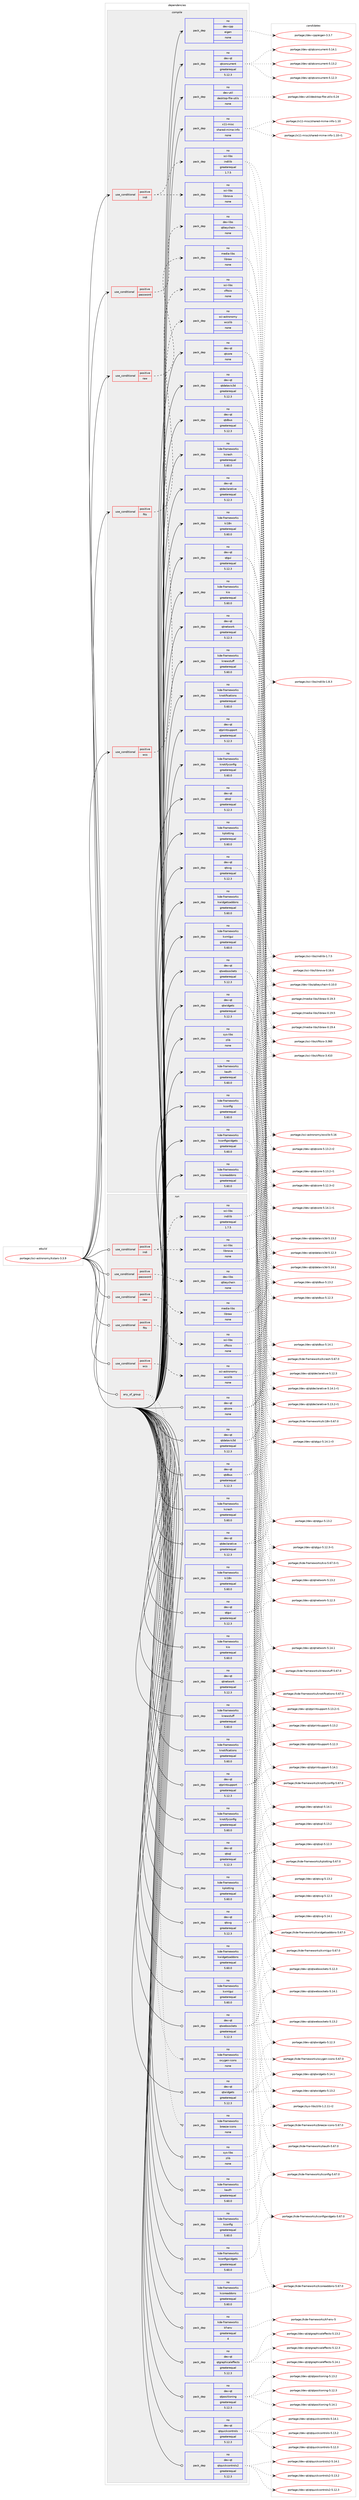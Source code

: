 digraph prolog {

# *************
# Graph options
# *************

newrank=true;
concentrate=true;
compound=true;
graph [rankdir=LR,fontname=Helvetica,fontsize=10,ranksep=1.5];#, ranksep=2.5, nodesep=0.2];
edge  [arrowhead=vee];
node  [fontname=Helvetica,fontsize=10];

# **********
# The ebuild
# **********

subgraph cluster_leftcol {
color=gray;
rank=same;
label=<<i>ebuild</i>>;
id [label="portage://sci-astronomy/kstars-3.3.9", color=red, width=4, href="../sci-astronomy/kstars-3.3.9.svg"];
}

# ****************
# The dependencies
# ****************

subgraph cluster_midcol {
color=gray;
label=<<i>dependencies</i>>;
subgraph cluster_compile {
fillcolor="#eeeeee";
style=filled;
label=<<i>compile</i>>;
subgraph cond11703 {
dependency57673 [label=<<TABLE BORDER="0" CELLBORDER="1" CELLSPACING="0" CELLPADDING="4"><TR><TD ROWSPAN="3" CELLPADDING="10">use_conditional</TD></TR><TR><TD>positive</TD></TR><TR><TD>fits</TD></TR></TABLE>>, shape=none, color=red];
subgraph pack44722 {
dependency57674 [label=<<TABLE BORDER="0" CELLBORDER="1" CELLSPACING="0" CELLPADDING="4" WIDTH="220"><TR><TD ROWSPAN="6" CELLPADDING="30">pack_dep</TD></TR><TR><TD WIDTH="110">no</TD></TR><TR><TD>sci-libs</TD></TR><TR><TD>cfitsio</TD></TR><TR><TD>none</TD></TR><TR><TD></TD></TR></TABLE>>, shape=none, color=blue];
}
dependency57673:e -> dependency57674:w [weight=20,style="dashed",arrowhead="vee"];
}
id:e -> dependency57673:w [weight=20,style="solid",arrowhead="vee"];
subgraph cond11704 {
dependency57675 [label=<<TABLE BORDER="0" CELLBORDER="1" CELLSPACING="0" CELLPADDING="4"><TR><TD ROWSPAN="3" CELLPADDING="10">use_conditional</TD></TR><TR><TD>positive</TD></TR><TR><TD>indi</TD></TR></TABLE>>, shape=none, color=red];
subgraph pack44723 {
dependency57676 [label=<<TABLE BORDER="0" CELLBORDER="1" CELLSPACING="0" CELLPADDING="4" WIDTH="220"><TR><TD ROWSPAN="6" CELLPADDING="30">pack_dep</TD></TR><TR><TD WIDTH="110">no</TD></TR><TR><TD>sci-libs</TD></TR><TR><TD>indilib</TD></TR><TR><TD>greaterequal</TD></TR><TR><TD>1.7.5</TD></TR></TABLE>>, shape=none, color=blue];
}
dependency57675:e -> dependency57676:w [weight=20,style="dashed",arrowhead="vee"];
subgraph pack44724 {
dependency57677 [label=<<TABLE BORDER="0" CELLBORDER="1" CELLSPACING="0" CELLPADDING="4" WIDTH="220"><TR><TD ROWSPAN="6" CELLPADDING="30">pack_dep</TD></TR><TR><TD WIDTH="110">no</TD></TR><TR><TD>sci-libs</TD></TR><TR><TD>libnova</TD></TR><TR><TD>none</TD></TR><TR><TD></TD></TR></TABLE>>, shape=none, color=blue];
}
dependency57675:e -> dependency57677:w [weight=20,style="dashed",arrowhead="vee"];
}
id:e -> dependency57675:w [weight=20,style="solid",arrowhead="vee"];
subgraph cond11705 {
dependency57678 [label=<<TABLE BORDER="0" CELLBORDER="1" CELLSPACING="0" CELLPADDING="4"><TR><TD ROWSPAN="3" CELLPADDING="10">use_conditional</TD></TR><TR><TD>positive</TD></TR><TR><TD>password</TD></TR></TABLE>>, shape=none, color=red];
subgraph pack44725 {
dependency57679 [label=<<TABLE BORDER="0" CELLBORDER="1" CELLSPACING="0" CELLPADDING="4" WIDTH="220"><TR><TD ROWSPAN="6" CELLPADDING="30">pack_dep</TD></TR><TR><TD WIDTH="110">no</TD></TR><TR><TD>dev-libs</TD></TR><TR><TD>qtkeychain</TD></TR><TR><TD>none</TD></TR><TR><TD></TD></TR></TABLE>>, shape=none, color=blue];
}
dependency57678:e -> dependency57679:w [weight=20,style="dashed",arrowhead="vee"];
}
id:e -> dependency57678:w [weight=20,style="solid",arrowhead="vee"];
subgraph cond11706 {
dependency57680 [label=<<TABLE BORDER="0" CELLBORDER="1" CELLSPACING="0" CELLPADDING="4"><TR><TD ROWSPAN="3" CELLPADDING="10">use_conditional</TD></TR><TR><TD>positive</TD></TR><TR><TD>raw</TD></TR></TABLE>>, shape=none, color=red];
subgraph pack44726 {
dependency57681 [label=<<TABLE BORDER="0" CELLBORDER="1" CELLSPACING="0" CELLPADDING="4" WIDTH="220"><TR><TD ROWSPAN="6" CELLPADDING="30">pack_dep</TD></TR><TR><TD WIDTH="110">no</TD></TR><TR><TD>media-libs</TD></TR><TR><TD>libraw</TD></TR><TR><TD>none</TD></TR><TR><TD></TD></TR></TABLE>>, shape=none, color=blue];
}
dependency57680:e -> dependency57681:w [weight=20,style="dashed",arrowhead="vee"];
}
id:e -> dependency57680:w [weight=20,style="solid",arrowhead="vee"];
subgraph cond11707 {
dependency57682 [label=<<TABLE BORDER="0" CELLBORDER="1" CELLSPACING="0" CELLPADDING="4"><TR><TD ROWSPAN="3" CELLPADDING="10">use_conditional</TD></TR><TR><TD>positive</TD></TR><TR><TD>wcs</TD></TR></TABLE>>, shape=none, color=red];
subgraph pack44727 {
dependency57683 [label=<<TABLE BORDER="0" CELLBORDER="1" CELLSPACING="0" CELLPADDING="4" WIDTH="220"><TR><TD ROWSPAN="6" CELLPADDING="30">pack_dep</TD></TR><TR><TD WIDTH="110">no</TD></TR><TR><TD>sci-astronomy</TD></TR><TR><TD>wcslib</TD></TR><TR><TD>none</TD></TR><TR><TD></TD></TR></TABLE>>, shape=none, color=blue];
}
dependency57682:e -> dependency57683:w [weight=20,style="dashed",arrowhead="vee"];
}
id:e -> dependency57682:w [weight=20,style="solid",arrowhead="vee"];
subgraph pack44728 {
dependency57684 [label=<<TABLE BORDER="0" CELLBORDER="1" CELLSPACING="0" CELLPADDING="4" WIDTH="220"><TR><TD ROWSPAN="6" CELLPADDING="30">pack_dep</TD></TR><TR><TD WIDTH="110">no</TD></TR><TR><TD>dev-cpp</TD></TR><TR><TD>eigen</TD></TR><TR><TD>none</TD></TR><TR><TD></TD></TR></TABLE>>, shape=none, color=blue];
}
id:e -> dependency57684:w [weight=20,style="solid",arrowhead="vee"];
subgraph pack44729 {
dependency57685 [label=<<TABLE BORDER="0" CELLBORDER="1" CELLSPACING="0" CELLPADDING="4" WIDTH="220"><TR><TD ROWSPAN="6" CELLPADDING="30">pack_dep</TD></TR><TR><TD WIDTH="110">no</TD></TR><TR><TD>dev-qt</TD></TR><TR><TD>qtconcurrent</TD></TR><TR><TD>greaterequal</TD></TR><TR><TD>5.12.3</TD></TR></TABLE>>, shape=none, color=blue];
}
id:e -> dependency57685:w [weight=20,style="solid",arrowhead="vee"];
subgraph pack44730 {
dependency57686 [label=<<TABLE BORDER="0" CELLBORDER="1" CELLSPACING="0" CELLPADDING="4" WIDTH="220"><TR><TD ROWSPAN="6" CELLPADDING="30">pack_dep</TD></TR><TR><TD WIDTH="110">no</TD></TR><TR><TD>dev-qt</TD></TR><TR><TD>qtcore</TD></TR><TR><TD>none</TD></TR><TR><TD></TD></TR></TABLE>>, shape=none, color=blue];
}
id:e -> dependency57686:w [weight=20,style="solid",arrowhead="vee"];
subgraph pack44731 {
dependency57687 [label=<<TABLE BORDER="0" CELLBORDER="1" CELLSPACING="0" CELLPADDING="4" WIDTH="220"><TR><TD ROWSPAN="6" CELLPADDING="30">pack_dep</TD></TR><TR><TD WIDTH="110">no</TD></TR><TR><TD>dev-qt</TD></TR><TR><TD>qtdatavis3d</TD></TR><TR><TD>greaterequal</TD></TR><TR><TD>5.12.3</TD></TR></TABLE>>, shape=none, color=blue];
}
id:e -> dependency57687:w [weight=20,style="solid",arrowhead="vee"];
subgraph pack44732 {
dependency57688 [label=<<TABLE BORDER="0" CELLBORDER="1" CELLSPACING="0" CELLPADDING="4" WIDTH="220"><TR><TD ROWSPAN="6" CELLPADDING="30">pack_dep</TD></TR><TR><TD WIDTH="110">no</TD></TR><TR><TD>dev-qt</TD></TR><TR><TD>qtdbus</TD></TR><TR><TD>greaterequal</TD></TR><TR><TD>5.12.3</TD></TR></TABLE>>, shape=none, color=blue];
}
id:e -> dependency57688:w [weight=20,style="solid",arrowhead="vee"];
subgraph pack44733 {
dependency57689 [label=<<TABLE BORDER="0" CELLBORDER="1" CELLSPACING="0" CELLPADDING="4" WIDTH="220"><TR><TD ROWSPAN="6" CELLPADDING="30">pack_dep</TD></TR><TR><TD WIDTH="110">no</TD></TR><TR><TD>dev-qt</TD></TR><TR><TD>qtdeclarative</TD></TR><TR><TD>greaterequal</TD></TR><TR><TD>5.12.3</TD></TR></TABLE>>, shape=none, color=blue];
}
id:e -> dependency57689:w [weight=20,style="solid",arrowhead="vee"];
subgraph pack44734 {
dependency57690 [label=<<TABLE BORDER="0" CELLBORDER="1" CELLSPACING="0" CELLPADDING="4" WIDTH="220"><TR><TD ROWSPAN="6" CELLPADDING="30">pack_dep</TD></TR><TR><TD WIDTH="110">no</TD></TR><TR><TD>dev-qt</TD></TR><TR><TD>qtgui</TD></TR><TR><TD>greaterequal</TD></TR><TR><TD>5.12.3</TD></TR></TABLE>>, shape=none, color=blue];
}
id:e -> dependency57690:w [weight=20,style="solid",arrowhead="vee"];
subgraph pack44735 {
dependency57691 [label=<<TABLE BORDER="0" CELLBORDER="1" CELLSPACING="0" CELLPADDING="4" WIDTH="220"><TR><TD ROWSPAN="6" CELLPADDING="30">pack_dep</TD></TR><TR><TD WIDTH="110">no</TD></TR><TR><TD>dev-qt</TD></TR><TR><TD>qtnetwork</TD></TR><TR><TD>greaterequal</TD></TR><TR><TD>5.12.3</TD></TR></TABLE>>, shape=none, color=blue];
}
id:e -> dependency57691:w [weight=20,style="solid",arrowhead="vee"];
subgraph pack44736 {
dependency57692 [label=<<TABLE BORDER="0" CELLBORDER="1" CELLSPACING="0" CELLPADDING="4" WIDTH="220"><TR><TD ROWSPAN="6" CELLPADDING="30">pack_dep</TD></TR><TR><TD WIDTH="110">no</TD></TR><TR><TD>dev-qt</TD></TR><TR><TD>qtprintsupport</TD></TR><TR><TD>greaterequal</TD></TR><TR><TD>5.12.3</TD></TR></TABLE>>, shape=none, color=blue];
}
id:e -> dependency57692:w [weight=20,style="solid",arrowhead="vee"];
subgraph pack44737 {
dependency57693 [label=<<TABLE BORDER="0" CELLBORDER="1" CELLSPACING="0" CELLPADDING="4" WIDTH="220"><TR><TD ROWSPAN="6" CELLPADDING="30">pack_dep</TD></TR><TR><TD WIDTH="110">no</TD></TR><TR><TD>dev-qt</TD></TR><TR><TD>qtsql</TD></TR><TR><TD>greaterequal</TD></TR><TR><TD>5.12.3</TD></TR></TABLE>>, shape=none, color=blue];
}
id:e -> dependency57693:w [weight=20,style="solid",arrowhead="vee"];
subgraph pack44738 {
dependency57694 [label=<<TABLE BORDER="0" CELLBORDER="1" CELLSPACING="0" CELLPADDING="4" WIDTH="220"><TR><TD ROWSPAN="6" CELLPADDING="30">pack_dep</TD></TR><TR><TD WIDTH="110">no</TD></TR><TR><TD>dev-qt</TD></TR><TR><TD>qtsvg</TD></TR><TR><TD>greaterequal</TD></TR><TR><TD>5.12.3</TD></TR></TABLE>>, shape=none, color=blue];
}
id:e -> dependency57694:w [weight=20,style="solid",arrowhead="vee"];
subgraph pack44739 {
dependency57695 [label=<<TABLE BORDER="0" CELLBORDER="1" CELLSPACING="0" CELLPADDING="4" WIDTH="220"><TR><TD ROWSPAN="6" CELLPADDING="30">pack_dep</TD></TR><TR><TD WIDTH="110">no</TD></TR><TR><TD>dev-qt</TD></TR><TR><TD>qtwebsockets</TD></TR><TR><TD>greaterequal</TD></TR><TR><TD>5.12.3</TD></TR></TABLE>>, shape=none, color=blue];
}
id:e -> dependency57695:w [weight=20,style="solid",arrowhead="vee"];
subgraph pack44740 {
dependency57696 [label=<<TABLE BORDER="0" CELLBORDER="1" CELLSPACING="0" CELLPADDING="4" WIDTH="220"><TR><TD ROWSPAN="6" CELLPADDING="30">pack_dep</TD></TR><TR><TD WIDTH="110">no</TD></TR><TR><TD>dev-qt</TD></TR><TR><TD>qtwidgets</TD></TR><TR><TD>greaterequal</TD></TR><TR><TD>5.12.3</TD></TR></TABLE>>, shape=none, color=blue];
}
id:e -> dependency57696:w [weight=20,style="solid",arrowhead="vee"];
subgraph pack44741 {
dependency57697 [label=<<TABLE BORDER="0" CELLBORDER="1" CELLSPACING="0" CELLPADDING="4" WIDTH="220"><TR><TD ROWSPAN="6" CELLPADDING="30">pack_dep</TD></TR><TR><TD WIDTH="110">no</TD></TR><TR><TD>dev-util</TD></TR><TR><TD>desktop-file-utils</TD></TR><TR><TD>none</TD></TR><TR><TD></TD></TR></TABLE>>, shape=none, color=blue];
}
id:e -> dependency57697:w [weight=20,style="solid",arrowhead="vee"];
subgraph pack44742 {
dependency57698 [label=<<TABLE BORDER="0" CELLBORDER="1" CELLSPACING="0" CELLPADDING="4" WIDTH="220"><TR><TD ROWSPAN="6" CELLPADDING="30">pack_dep</TD></TR><TR><TD WIDTH="110">no</TD></TR><TR><TD>kde-frameworks</TD></TR><TR><TD>kauth</TD></TR><TR><TD>greaterequal</TD></TR><TR><TD>5.60.0</TD></TR></TABLE>>, shape=none, color=blue];
}
id:e -> dependency57698:w [weight=20,style="solid",arrowhead="vee"];
subgraph pack44743 {
dependency57699 [label=<<TABLE BORDER="0" CELLBORDER="1" CELLSPACING="0" CELLPADDING="4" WIDTH="220"><TR><TD ROWSPAN="6" CELLPADDING="30">pack_dep</TD></TR><TR><TD WIDTH="110">no</TD></TR><TR><TD>kde-frameworks</TD></TR><TR><TD>kconfig</TD></TR><TR><TD>greaterequal</TD></TR><TR><TD>5.60.0</TD></TR></TABLE>>, shape=none, color=blue];
}
id:e -> dependency57699:w [weight=20,style="solid",arrowhead="vee"];
subgraph pack44744 {
dependency57700 [label=<<TABLE BORDER="0" CELLBORDER="1" CELLSPACING="0" CELLPADDING="4" WIDTH="220"><TR><TD ROWSPAN="6" CELLPADDING="30">pack_dep</TD></TR><TR><TD WIDTH="110">no</TD></TR><TR><TD>kde-frameworks</TD></TR><TR><TD>kconfigwidgets</TD></TR><TR><TD>greaterequal</TD></TR><TR><TD>5.60.0</TD></TR></TABLE>>, shape=none, color=blue];
}
id:e -> dependency57700:w [weight=20,style="solid",arrowhead="vee"];
subgraph pack44745 {
dependency57701 [label=<<TABLE BORDER="0" CELLBORDER="1" CELLSPACING="0" CELLPADDING="4" WIDTH="220"><TR><TD ROWSPAN="6" CELLPADDING="30">pack_dep</TD></TR><TR><TD WIDTH="110">no</TD></TR><TR><TD>kde-frameworks</TD></TR><TR><TD>kcoreaddons</TD></TR><TR><TD>greaterequal</TD></TR><TR><TD>5.60.0</TD></TR></TABLE>>, shape=none, color=blue];
}
id:e -> dependency57701:w [weight=20,style="solid",arrowhead="vee"];
subgraph pack44746 {
dependency57702 [label=<<TABLE BORDER="0" CELLBORDER="1" CELLSPACING="0" CELLPADDING="4" WIDTH="220"><TR><TD ROWSPAN="6" CELLPADDING="30">pack_dep</TD></TR><TR><TD WIDTH="110">no</TD></TR><TR><TD>kde-frameworks</TD></TR><TR><TD>kcrash</TD></TR><TR><TD>greaterequal</TD></TR><TR><TD>5.60.0</TD></TR></TABLE>>, shape=none, color=blue];
}
id:e -> dependency57702:w [weight=20,style="solid",arrowhead="vee"];
subgraph pack44747 {
dependency57703 [label=<<TABLE BORDER="0" CELLBORDER="1" CELLSPACING="0" CELLPADDING="4" WIDTH="220"><TR><TD ROWSPAN="6" CELLPADDING="30">pack_dep</TD></TR><TR><TD WIDTH="110">no</TD></TR><TR><TD>kde-frameworks</TD></TR><TR><TD>ki18n</TD></TR><TR><TD>greaterequal</TD></TR><TR><TD>5.60.0</TD></TR></TABLE>>, shape=none, color=blue];
}
id:e -> dependency57703:w [weight=20,style="solid",arrowhead="vee"];
subgraph pack44748 {
dependency57704 [label=<<TABLE BORDER="0" CELLBORDER="1" CELLSPACING="0" CELLPADDING="4" WIDTH="220"><TR><TD ROWSPAN="6" CELLPADDING="30">pack_dep</TD></TR><TR><TD WIDTH="110">no</TD></TR><TR><TD>kde-frameworks</TD></TR><TR><TD>kio</TD></TR><TR><TD>greaterequal</TD></TR><TR><TD>5.60.0</TD></TR></TABLE>>, shape=none, color=blue];
}
id:e -> dependency57704:w [weight=20,style="solid",arrowhead="vee"];
subgraph pack44749 {
dependency57705 [label=<<TABLE BORDER="0" CELLBORDER="1" CELLSPACING="0" CELLPADDING="4" WIDTH="220"><TR><TD ROWSPAN="6" CELLPADDING="30">pack_dep</TD></TR><TR><TD WIDTH="110">no</TD></TR><TR><TD>kde-frameworks</TD></TR><TR><TD>knewstuff</TD></TR><TR><TD>greaterequal</TD></TR><TR><TD>5.60.0</TD></TR></TABLE>>, shape=none, color=blue];
}
id:e -> dependency57705:w [weight=20,style="solid",arrowhead="vee"];
subgraph pack44750 {
dependency57706 [label=<<TABLE BORDER="0" CELLBORDER="1" CELLSPACING="0" CELLPADDING="4" WIDTH="220"><TR><TD ROWSPAN="6" CELLPADDING="30">pack_dep</TD></TR><TR><TD WIDTH="110">no</TD></TR><TR><TD>kde-frameworks</TD></TR><TR><TD>knotifications</TD></TR><TR><TD>greaterequal</TD></TR><TR><TD>5.60.0</TD></TR></TABLE>>, shape=none, color=blue];
}
id:e -> dependency57706:w [weight=20,style="solid",arrowhead="vee"];
subgraph pack44751 {
dependency57707 [label=<<TABLE BORDER="0" CELLBORDER="1" CELLSPACING="0" CELLPADDING="4" WIDTH="220"><TR><TD ROWSPAN="6" CELLPADDING="30">pack_dep</TD></TR><TR><TD WIDTH="110">no</TD></TR><TR><TD>kde-frameworks</TD></TR><TR><TD>knotifyconfig</TD></TR><TR><TD>greaterequal</TD></TR><TR><TD>5.60.0</TD></TR></TABLE>>, shape=none, color=blue];
}
id:e -> dependency57707:w [weight=20,style="solid",arrowhead="vee"];
subgraph pack44752 {
dependency57708 [label=<<TABLE BORDER="0" CELLBORDER="1" CELLSPACING="0" CELLPADDING="4" WIDTH="220"><TR><TD ROWSPAN="6" CELLPADDING="30">pack_dep</TD></TR><TR><TD WIDTH="110">no</TD></TR><TR><TD>kde-frameworks</TD></TR><TR><TD>kplotting</TD></TR><TR><TD>greaterequal</TD></TR><TR><TD>5.60.0</TD></TR></TABLE>>, shape=none, color=blue];
}
id:e -> dependency57708:w [weight=20,style="solid",arrowhead="vee"];
subgraph pack44753 {
dependency57709 [label=<<TABLE BORDER="0" CELLBORDER="1" CELLSPACING="0" CELLPADDING="4" WIDTH="220"><TR><TD ROWSPAN="6" CELLPADDING="30">pack_dep</TD></TR><TR><TD WIDTH="110">no</TD></TR><TR><TD>kde-frameworks</TD></TR><TR><TD>kwidgetsaddons</TD></TR><TR><TD>greaterequal</TD></TR><TR><TD>5.60.0</TD></TR></TABLE>>, shape=none, color=blue];
}
id:e -> dependency57709:w [weight=20,style="solid",arrowhead="vee"];
subgraph pack44754 {
dependency57710 [label=<<TABLE BORDER="0" CELLBORDER="1" CELLSPACING="0" CELLPADDING="4" WIDTH="220"><TR><TD ROWSPAN="6" CELLPADDING="30">pack_dep</TD></TR><TR><TD WIDTH="110">no</TD></TR><TR><TD>kde-frameworks</TD></TR><TR><TD>kxmlgui</TD></TR><TR><TD>greaterequal</TD></TR><TR><TD>5.60.0</TD></TR></TABLE>>, shape=none, color=blue];
}
id:e -> dependency57710:w [weight=20,style="solid",arrowhead="vee"];
subgraph pack44755 {
dependency57711 [label=<<TABLE BORDER="0" CELLBORDER="1" CELLSPACING="0" CELLPADDING="4" WIDTH="220"><TR><TD ROWSPAN="6" CELLPADDING="30">pack_dep</TD></TR><TR><TD WIDTH="110">no</TD></TR><TR><TD>sys-libs</TD></TR><TR><TD>zlib</TD></TR><TR><TD>none</TD></TR><TR><TD></TD></TR></TABLE>>, shape=none, color=blue];
}
id:e -> dependency57711:w [weight=20,style="solid",arrowhead="vee"];
subgraph pack44756 {
dependency57712 [label=<<TABLE BORDER="0" CELLBORDER="1" CELLSPACING="0" CELLPADDING="4" WIDTH="220"><TR><TD ROWSPAN="6" CELLPADDING="30">pack_dep</TD></TR><TR><TD WIDTH="110">no</TD></TR><TR><TD>x11-misc</TD></TR><TR><TD>shared-mime-info</TD></TR><TR><TD>none</TD></TR><TR><TD></TD></TR></TABLE>>, shape=none, color=blue];
}
id:e -> dependency57712:w [weight=20,style="solid",arrowhead="vee"];
}
subgraph cluster_compileandrun {
fillcolor="#eeeeee";
style=filled;
label=<<i>compile and run</i>>;
}
subgraph cluster_run {
fillcolor="#eeeeee";
style=filled;
label=<<i>run</i>>;
subgraph any1193 {
dependency57713 [label=<<TABLE BORDER="0" CELLBORDER="1" CELLSPACING="0" CELLPADDING="4"><TR><TD CELLPADDING="10">any_of_group</TD></TR></TABLE>>, shape=none, color=red];subgraph pack44757 {
dependency57714 [label=<<TABLE BORDER="0" CELLBORDER="1" CELLSPACING="0" CELLPADDING="4" WIDTH="220"><TR><TD ROWSPAN="6" CELLPADDING="30">pack_dep</TD></TR><TR><TD WIDTH="110">no</TD></TR><TR><TD>kde-frameworks</TD></TR><TR><TD>breeze-icons</TD></TR><TR><TD>none</TD></TR><TR><TD></TD></TR></TABLE>>, shape=none, color=blue];
}
dependency57713:e -> dependency57714:w [weight=20,style="dotted",arrowhead="oinv"];
subgraph pack44758 {
dependency57715 [label=<<TABLE BORDER="0" CELLBORDER="1" CELLSPACING="0" CELLPADDING="4" WIDTH="220"><TR><TD ROWSPAN="6" CELLPADDING="30">pack_dep</TD></TR><TR><TD WIDTH="110">no</TD></TR><TR><TD>kde-frameworks</TD></TR><TR><TD>oxygen-icons</TD></TR><TR><TD>none</TD></TR><TR><TD></TD></TR></TABLE>>, shape=none, color=blue];
}
dependency57713:e -> dependency57715:w [weight=20,style="dotted",arrowhead="oinv"];
}
id:e -> dependency57713:w [weight=20,style="solid",arrowhead="odot"];
subgraph cond11708 {
dependency57716 [label=<<TABLE BORDER="0" CELLBORDER="1" CELLSPACING="0" CELLPADDING="4"><TR><TD ROWSPAN="3" CELLPADDING="10">use_conditional</TD></TR><TR><TD>positive</TD></TR><TR><TD>fits</TD></TR></TABLE>>, shape=none, color=red];
subgraph pack44759 {
dependency57717 [label=<<TABLE BORDER="0" CELLBORDER="1" CELLSPACING="0" CELLPADDING="4" WIDTH="220"><TR><TD ROWSPAN="6" CELLPADDING="30">pack_dep</TD></TR><TR><TD WIDTH="110">no</TD></TR><TR><TD>sci-libs</TD></TR><TR><TD>cfitsio</TD></TR><TR><TD>none</TD></TR><TR><TD></TD></TR></TABLE>>, shape=none, color=blue];
}
dependency57716:e -> dependency57717:w [weight=20,style="dashed",arrowhead="vee"];
}
id:e -> dependency57716:w [weight=20,style="solid",arrowhead="odot"];
subgraph cond11709 {
dependency57718 [label=<<TABLE BORDER="0" CELLBORDER="1" CELLSPACING="0" CELLPADDING="4"><TR><TD ROWSPAN="3" CELLPADDING="10">use_conditional</TD></TR><TR><TD>positive</TD></TR><TR><TD>indi</TD></TR></TABLE>>, shape=none, color=red];
subgraph pack44760 {
dependency57719 [label=<<TABLE BORDER="0" CELLBORDER="1" CELLSPACING="0" CELLPADDING="4" WIDTH="220"><TR><TD ROWSPAN="6" CELLPADDING="30">pack_dep</TD></TR><TR><TD WIDTH="110">no</TD></TR><TR><TD>sci-libs</TD></TR><TR><TD>indilib</TD></TR><TR><TD>greaterequal</TD></TR><TR><TD>1.7.5</TD></TR></TABLE>>, shape=none, color=blue];
}
dependency57718:e -> dependency57719:w [weight=20,style="dashed",arrowhead="vee"];
subgraph pack44761 {
dependency57720 [label=<<TABLE BORDER="0" CELLBORDER="1" CELLSPACING="0" CELLPADDING="4" WIDTH="220"><TR><TD ROWSPAN="6" CELLPADDING="30">pack_dep</TD></TR><TR><TD WIDTH="110">no</TD></TR><TR><TD>sci-libs</TD></TR><TR><TD>libnova</TD></TR><TR><TD>none</TD></TR><TR><TD></TD></TR></TABLE>>, shape=none, color=blue];
}
dependency57718:e -> dependency57720:w [weight=20,style="dashed",arrowhead="vee"];
}
id:e -> dependency57718:w [weight=20,style="solid",arrowhead="odot"];
subgraph cond11710 {
dependency57721 [label=<<TABLE BORDER="0" CELLBORDER="1" CELLSPACING="0" CELLPADDING="4"><TR><TD ROWSPAN="3" CELLPADDING="10">use_conditional</TD></TR><TR><TD>positive</TD></TR><TR><TD>password</TD></TR></TABLE>>, shape=none, color=red];
subgraph pack44762 {
dependency57722 [label=<<TABLE BORDER="0" CELLBORDER="1" CELLSPACING="0" CELLPADDING="4" WIDTH="220"><TR><TD ROWSPAN="6" CELLPADDING="30">pack_dep</TD></TR><TR><TD WIDTH="110">no</TD></TR><TR><TD>dev-libs</TD></TR><TR><TD>qtkeychain</TD></TR><TR><TD>none</TD></TR><TR><TD></TD></TR></TABLE>>, shape=none, color=blue];
}
dependency57721:e -> dependency57722:w [weight=20,style="dashed",arrowhead="vee"];
}
id:e -> dependency57721:w [weight=20,style="solid",arrowhead="odot"];
subgraph cond11711 {
dependency57723 [label=<<TABLE BORDER="0" CELLBORDER="1" CELLSPACING="0" CELLPADDING="4"><TR><TD ROWSPAN="3" CELLPADDING="10">use_conditional</TD></TR><TR><TD>positive</TD></TR><TR><TD>raw</TD></TR></TABLE>>, shape=none, color=red];
subgraph pack44763 {
dependency57724 [label=<<TABLE BORDER="0" CELLBORDER="1" CELLSPACING="0" CELLPADDING="4" WIDTH="220"><TR><TD ROWSPAN="6" CELLPADDING="30">pack_dep</TD></TR><TR><TD WIDTH="110">no</TD></TR><TR><TD>media-libs</TD></TR><TR><TD>libraw</TD></TR><TR><TD>none</TD></TR><TR><TD></TD></TR></TABLE>>, shape=none, color=blue];
}
dependency57723:e -> dependency57724:w [weight=20,style="dashed",arrowhead="vee"];
}
id:e -> dependency57723:w [weight=20,style="solid",arrowhead="odot"];
subgraph cond11712 {
dependency57725 [label=<<TABLE BORDER="0" CELLBORDER="1" CELLSPACING="0" CELLPADDING="4"><TR><TD ROWSPAN="3" CELLPADDING="10">use_conditional</TD></TR><TR><TD>positive</TD></TR><TR><TD>wcs</TD></TR></TABLE>>, shape=none, color=red];
subgraph pack44764 {
dependency57726 [label=<<TABLE BORDER="0" CELLBORDER="1" CELLSPACING="0" CELLPADDING="4" WIDTH="220"><TR><TD ROWSPAN="6" CELLPADDING="30">pack_dep</TD></TR><TR><TD WIDTH="110">no</TD></TR><TR><TD>sci-astronomy</TD></TR><TR><TD>wcslib</TD></TR><TR><TD>none</TD></TR><TR><TD></TD></TR></TABLE>>, shape=none, color=blue];
}
dependency57725:e -> dependency57726:w [weight=20,style="dashed",arrowhead="vee"];
}
id:e -> dependency57725:w [weight=20,style="solid",arrowhead="odot"];
subgraph pack44765 {
dependency57727 [label=<<TABLE BORDER="0" CELLBORDER="1" CELLSPACING="0" CELLPADDING="4" WIDTH="220"><TR><TD ROWSPAN="6" CELLPADDING="30">pack_dep</TD></TR><TR><TD WIDTH="110">no</TD></TR><TR><TD>dev-qt</TD></TR><TR><TD>qtcore</TD></TR><TR><TD>none</TD></TR><TR><TD></TD></TR></TABLE>>, shape=none, color=blue];
}
id:e -> dependency57727:w [weight=20,style="solid",arrowhead="odot"];
subgraph pack44766 {
dependency57728 [label=<<TABLE BORDER="0" CELLBORDER="1" CELLSPACING="0" CELLPADDING="4" WIDTH="220"><TR><TD ROWSPAN="6" CELLPADDING="30">pack_dep</TD></TR><TR><TD WIDTH="110">no</TD></TR><TR><TD>dev-qt</TD></TR><TR><TD>qtdatavis3d</TD></TR><TR><TD>greaterequal</TD></TR><TR><TD>5.12.3</TD></TR></TABLE>>, shape=none, color=blue];
}
id:e -> dependency57728:w [weight=20,style="solid",arrowhead="odot"];
subgraph pack44767 {
dependency57729 [label=<<TABLE BORDER="0" CELLBORDER="1" CELLSPACING="0" CELLPADDING="4" WIDTH="220"><TR><TD ROWSPAN="6" CELLPADDING="30">pack_dep</TD></TR><TR><TD WIDTH="110">no</TD></TR><TR><TD>dev-qt</TD></TR><TR><TD>qtdbus</TD></TR><TR><TD>greaterequal</TD></TR><TR><TD>5.12.3</TD></TR></TABLE>>, shape=none, color=blue];
}
id:e -> dependency57729:w [weight=20,style="solid",arrowhead="odot"];
subgraph pack44768 {
dependency57730 [label=<<TABLE BORDER="0" CELLBORDER="1" CELLSPACING="0" CELLPADDING="4" WIDTH="220"><TR><TD ROWSPAN="6" CELLPADDING="30">pack_dep</TD></TR><TR><TD WIDTH="110">no</TD></TR><TR><TD>dev-qt</TD></TR><TR><TD>qtdeclarative</TD></TR><TR><TD>greaterequal</TD></TR><TR><TD>5.12.3</TD></TR></TABLE>>, shape=none, color=blue];
}
id:e -> dependency57730:w [weight=20,style="solid",arrowhead="odot"];
subgraph pack44769 {
dependency57731 [label=<<TABLE BORDER="0" CELLBORDER="1" CELLSPACING="0" CELLPADDING="4" WIDTH="220"><TR><TD ROWSPAN="6" CELLPADDING="30">pack_dep</TD></TR><TR><TD WIDTH="110">no</TD></TR><TR><TD>dev-qt</TD></TR><TR><TD>qtgraphicaleffects</TD></TR><TR><TD>greaterequal</TD></TR><TR><TD>5.12.3</TD></TR></TABLE>>, shape=none, color=blue];
}
id:e -> dependency57731:w [weight=20,style="solid",arrowhead="odot"];
subgraph pack44770 {
dependency57732 [label=<<TABLE BORDER="0" CELLBORDER="1" CELLSPACING="0" CELLPADDING="4" WIDTH="220"><TR><TD ROWSPAN="6" CELLPADDING="30">pack_dep</TD></TR><TR><TD WIDTH="110">no</TD></TR><TR><TD>dev-qt</TD></TR><TR><TD>qtgui</TD></TR><TR><TD>greaterequal</TD></TR><TR><TD>5.12.3</TD></TR></TABLE>>, shape=none, color=blue];
}
id:e -> dependency57732:w [weight=20,style="solid",arrowhead="odot"];
subgraph pack44771 {
dependency57733 [label=<<TABLE BORDER="0" CELLBORDER="1" CELLSPACING="0" CELLPADDING="4" WIDTH="220"><TR><TD ROWSPAN="6" CELLPADDING="30">pack_dep</TD></TR><TR><TD WIDTH="110">no</TD></TR><TR><TD>dev-qt</TD></TR><TR><TD>qtnetwork</TD></TR><TR><TD>greaterequal</TD></TR><TR><TD>5.12.3</TD></TR></TABLE>>, shape=none, color=blue];
}
id:e -> dependency57733:w [weight=20,style="solid",arrowhead="odot"];
subgraph pack44772 {
dependency57734 [label=<<TABLE BORDER="0" CELLBORDER="1" CELLSPACING="0" CELLPADDING="4" WIDTH="220"><TR><TD ROWSPAN="6" CELLPADDING="30">pack_dep</TD></TR><TR><TD WIDTH="110">no</TD></TR><TR><TD>dev-qt</TD></TR><TR><TD>qtpositioning</TD></TR><TR><TD>greaterequal</TD></TR><TR><TD>5.12.3</TD></TR></TABLE>>, shape=none, color=blue];
}
id:e -> dependency57734:w [weight=20,style="solid",arrowhead="odot"];
subgraph pack44773 {
dependency57735 [label=<<TABLE BORDER="0" CELLBORDER="1" CELLSPACING="0" CELLPADDING="4" WIDTH="220"><TR><TD ROWSPAN="6" CELLPADDING="30">pack_dep</TD></TR><TR><TD WIDTH="110">no</TD></TR><TR><TD>dev-qt</TD></TR><TR><TD>qtprintsupport</TD></TR><TR><TD>greaterequal</TD></TR><TR><TD>5.12.3</TD></TR></TABLE>>, shape=none, color=blue];
}
id:e -> dependency57735:w [weight=20,style="solid",arrowhead="odot"];
subgraph pack44774 {
dependency57736 [label=<<TABLE BORDER="0" CELLBORDER="1" CELLSPACING="0" CELLPADDING="4" WIDTH="220"><TR><TD ROWSPAN="6" CELLPADDING="30">pack_dep</TD></TR><TR><TD WIDTH="110">no</TD></TR><TR><TD>dev-qt</TD></TR><TR><TD>qtquickcontrols</TD></TR><TR><TD>greaterequal</TD></TR><TR><TD>5.12.3</TD></TR></TABLE>>, shape=none, color=blue];
}
id:e -> dependency57736:w [weight=20,style="solid",arrowhead="odot"];
subgraph pack44775 {
dependency57737 [label=<<TABLE BORDER="0" CELLBORDER="1" CELLSPACING="0" CELLPADDING="4" WIDTH="220"><TR><TD ROWSPAN="6" CELLPADDING="30">pack_dep</TD></TR><TR><TD WIDTH="110">no</TD></TR><TR><TD>dev-qt</TD></TR><TR><TD>qtquickcontrols2</TD></TR><TR><TD>greaterequal</TD></TR><TR><TD>5.12.3</TD></TR></TABLE>>, shape=none, color=blue];
}
id:e -> dependency57737:w [weight=20,style="solid",arrowhead="odot"];
subgraph pack44776 {
dependency57738 [label=<<TABLE BORDER="0" CELLBORDER="1" CELLSPACING="0" CELLPADDING="4" WIDTH="220"><TR><TD ROWSPAN="6" CELLPADDING="30">pack_dep</TD></TR><TR><TD WIDTH="110">no</TD></TR><TR><TD>dev-qt</TD></TR><TR><TD>qtsql</TD></TR><TR><TD>greaterequal</TD></TR><TR><TD>5.12.3</TD></TR></TABLE>>, shape=none, color=blue];
}
id:e -> dependency57738:w [weight=20,style="solid",arrowhead="odot"];
subgraph pack44777 {
dependency57739 [label=<<TABLE BORDER="0" CELLBORDER="1" CELLSPACING="0" CELLPADDING="4" WIDTH="220"><TR><TD ROWSPAN="6" CELLPADDING="30">pack_dep</TD></TR><TR><TD WIDTH="110">no</TD></TR><TR><TD>dev-qt</TD></TR><TR><TD>qtsvg</TD></TR><TR><TD>greaterequal</TD></TR><TR><TD>5.12.3</TD></TR></TABLE>>, shape=none, color=blue];
}
id:e -> dependency57739:w [weight=20,style="solid",arrowhead="odot"];
subgraph pack44778 {
dependency57740 [label=<<TABLE BORDER="0" CELLBORDER="1" CELLSPACING="0" CELLPADDING="4" WIDTH="220"><TR><TD ROWSPAN="6" CELLPADDING="30">pack_dep</TD></TR><TR><TD WIDTH="110">no</TD></TR><TR><TD>dev-qt</TD></TR><TR><TD>qtwebsockets</TD></TR><TR><TD>greaterequal</TD></TR><TR><TD>5.12.3</TD></TR></TABLE>>, shape=none, color=blue];
}
id:e -> dependency57740:w [weight=20,style="solid",arrowhead="odot"];
subgraph pack44779 {
dependency57741 [label=<<TABLE BORDER="0" CELLBORDER="1" CELLSPACING="0" CELLPADDING="4" WIDTH="220"><TR><TD ROWSPAN="6" CELLPADDING="30">pack_dep</TD></TR><TR><TD WIDTH="110">no</TD></TR><TR><TD>dev-qt</TD></TR><TR><TD>qtwidgets</TD></TR><TR><TD>greaterequal</TD></TR><TR><TD>5.12.3</TD></TR></TABLE>>, shape=none, color=blue];
}
id:e -> dependency57741:w [weight=20,style="solid",arrowhead="odot"];
subgraph pack44780 {
dependency57742 [label=<<TABLE BORDER="0" CELLBORDER="1" CELLSPACING="0" CELLPADDING="4" WIDTH="220"><TR><TD ROWSPAN="6" CELLPADDING="30">pack_dep</TD></TR><TR><TD WIDTH="110">no</TD></TR><TR><TD>kde-frameworks</TD></TR><TR><TD>kauth</TD></TR><TR><TD>greaterequal</TD></TR><TR><TD>5.60.0</TD></TR></TABLE>>, shape=none, color=blue];
}
id:e -> dependency57742:w [weight=20,style="solid",arrowhead="odot"];
subgraph pack44781 {
dependency57743 [label=<<TABLE BORDER="0" CELLBORDER="1" CELLSPACING="0" CELLPADDING="4" WIDTH="220"><TR><TD ROWSPAN="6" CELLPADDING="30">pack_dep</TD></TR><TR><TD WIDTH="110">no</TD></TR><TR><TD>kde-frameworks</TD></TR><TR><TD>kconfig</TD></TR><TR><TD>greaterequal</TD></TR><TR><TD>5.60.0</TD></TR></TABLE>>, shape=none, color=blue];
}
id:e -> dependency57743:w [weight=20,style="solid",arrowhead="odot"];
subgraph pack44782 {
dependency57744 [label=<<TABLE BORDER="0" CELLBORDER="1" CELLSPACING="0" CELLPADDING="4" WIDTH="220"><TR><TD ROWSPAN="6" CELLPADDING="30">pack_dep</TD></TR><TR><TD WIDTH="110">no</TD></TR><TR><TD>kde-frameworks</TD></TR><TR><TD>kconfigwidgets</TD></TR><TR><TD>greaterequal</TD></TR><TR><TD>5.60.0</TD></TR></TABLE>>, shape=none, color=blue];
}
id:e -> dependency57744:w [weight=20,style="solid",arrowhead="odot"];
subgraph pack44783 {
dependency57745 [label=<<TABLE BORDER="0" CELLBORDER="1" CELLSPACING="0" CELLPADDING="4" WIDTH="220"><TR><TD ROWSPAN="6" CELLPADDING="30">pack_dep</TD></TR><TR><TD WIDTH="110">no</TD></TR><TR><TD>kde-frameworks</TD></TR><TR><TD>kcoreaddons</TD></TR><TR><TD>greaterequal</TD></TR><TR><TD>5.60.0</TD></TR></TABLE>>, shape=none, color=blue];
}
id:e -> dependency57745:w [weight=20,style="solid",arrowhead="odot"];
subgraph pack44784 {
dependency57746 [label=<<TABLE BORDER="0" CELLBORDER="1" CELLSPACING="0" CELLPADDING="4" WIDTH="220"><TR><TD ROWSPAN="6" CELLPADDING="30">pack_dep</TD></TR><TR><TD WIDTH="110">no</TD></TR><TR><TD>kde-frameworks</TD></TR><TR><TD>kcrash</TD></TR><TR><TD>greaterequal</TD></TR><TR><TD>5.60.0</TD></TR></TABLE>>, shape=none, color=blue];
}
id:e -> dependency57746:w [weight=20,style="solid",arrowhead="odot"];
subgraph pack44785 {
dependency57747 [label=<<TABLE BORDER="0" CELLBORDER="1" CELLSPACING="0" CELLPADDING="4" WIDTH="220"><TR><TD ROWSPAN="6" CELLPADDING="30">pack_dep</TD></TR><TR><TD WIDTH="110">no</TD></TR><TR><TD>kde-frameworks</TD></TR><TR><TD>kf-env</TD></TR><TR><TD>greaterequal</TD></TR><TR><TD>4</TD></TR></TABLE>>, shape=none, color=blue];
}
id:e -> dependency57747:w [weight=20,style="solid",arrowhead="odot"];
subgraph pack44786 {
dependency57748 [label=<<TABLE BORDER="0" CELLBORDER="1" CELLSPACING="0" CELLPADDING="4" WIDTH="220"><TR><TD ROWSPAN="6" CELLPADDING="30">pack_dep</TD></TR><TR><TD WIDTH="110">no</TD></TR><TR><TD>kde-frameworks</TD></TR><TR><TD>ki18n</TD></TR><TR><TD>greaterequal</TD></TR><TR><TD>5.60.0</TD></TR></TABLE>>, shape=none, color=blue];
}
id:e -> dependency57748:w [weight=20,style="solid",arrowhead="odot"];
subgraph pack44787 {
dependency57749 [label=<<TABLE BORDER="0" CELLBORDER="1" CELLSPACING="0" CELLPADDING="4" WIDTH="220"><TR><TD ROWSPAN="6" CELLPADDING="30">pack_dep</TD></TR><TR><TD WIDTH="110">no</TD></TR><TR><TD>kde-frameworks</TD></TR><TR><TD>kio</TD></TR><TR><TD>greaterequal</TD></TR><TR><TD>5.60.0</TD></TR></TABLE>>, shape=none, color=blue];
}
id:e -> dependency57749:w [weight=20,style="solid",arrowhead="odot"];
subgraph pack44788 {
dependency57750 [label=<<TABLE BORDER="0" CELLBORDER="1" CELLSPACING="0" CELLPADDING="4" WIDTH="220"><TR><TD ROWSPAN="6" CELLPADDING="30">pack_dep</TD></TR><TR><TD WIDTH="110">no</TD></TR><TR><TD>kde-frameworks</TD></TR><TR><TD>knewstuff</TD></TR><TR><TD>greaterequal</TD></TR><TR><TD>5.60.0</TD></TR></TABLE>>, shape=none, color=blue];
}
id:e -> dependency57750:w [weight=20,style="solid",arrowhead="odot"];
subgraph pack44789 {
dependency57751 [label=<<TABLE BORDER="0" CELLBORDER="1" CELLSPACING="0" CELLPADDING="4" WIDTH="220"><TR><TD ROWSPAN="6" CELLPADDING="30">pack_dep</TD></TR><TR><TD WIDTH="110">no</TD></TR><TR><TD>kde-frameworks</TD></TR><TR><TD>knotifications</TD></TR><TR><TD>greaterequal</TD></TR><TR><TD>5.60.0</TD></TR></TABLE>>, shape=none, color=blue];
}
id:e -> dependency57751:w [weight=20,style="solid",arrowhead="odot"];
subgraph pack44790 {
dependency57752 [label=<<TABLE BORDER="0" CELLBORDER="1" CELLSPACING="0" CELLPADDING="4" WIDTH="220"><TR><TD ROWSPAN="6" CELLPADDING="30">pack_dep</TD></TR><TR><TD WIDTH="110">no</TD></TR><TR><TD>kde-frameworks</TD></TR><TR><TD>knotifyconfig</TD></TR><TR><TD>greaterequal</TD></TR><TR><TD>5.60.0</TD></TR></TABLE>>, shape=none, color=blue];
}
id:e -> dependency57752:w [weight=20,style="solid",arrowhead="odot"];
subgraph pack44791 {
dependency57753 [label=<<TABLE BORDER="0" CELLBORDER="1" CELLSPACING="0" CELLPADDING="4" WIDTH="220"><TR><TD ROWSPAN="6" CELLPADDING="30">pack_dep</TD></TR><TR><TD WIDTH="110">no</TD></TR><TR><TD>kde-frameworks</TD></TR><TR><TD>kplotting</TD></TR><TR><TD>greaterequal</TD></TR><TR><TD>5.60.0</TD></TR></TABLE>>, shape=none, color=blue];
}
id:e -> dependency57753:w [weight=20,style="solid",arrowhead="odot"];
subgraph pack44792 {
dependency57754 [label=<<TABLE BORDER="0" CELLBORDER="1" CELLSPACING="0" CELLPADDING="4" WIDTH="220"><TR><TD ROWSPAN="6" CELLPADDING="30">pack_dep</TD></TR><TR><TD WIDTH="110">no</TD></TR><TR><TD>kde-frameworks</TD></TR><TR><TD>kwidgetsaddons</TD></TR><TR><TD>greaterequal</TD></TR><TR><TD>5.60.0</TD></TR></TABLE>>, shape=none, color=blue];
}
id:e -> dependency57754:w [weight=20,style="solid",arrowhead="odot"];
subgraph pack44793 {
dependency57755 [label=<<TABLE BORDER="0" CELLBORDER="1" CELLSPACING="0" CELLPADDING="4" WIDTH="220"><TR><TD ROWSPAN="6" CELLPADDING="30">pack_dep</TD></TR><TR><TD WIDTH="110">no</TD></TR><TR><TD>kde-frameworks</TD></TR><TR><TD>kxmlgui</TD></TR><TR><TD>greaterequal</TD></TR><TR><TD>5.60.0</TD></TR></TABLE>>, shape=none, color=blue];
}
id:e -> dependency57755:w [weight=20,style="solid",arrowhead="odot"];
subgraph pack44794 {
dependency57756 [label=<<TABLE BORDER="0" CELLBORDER="1" CELLSPACING="0" CELLPADDING="4" WIDTH="220"><TR><TD ROWSPAN="6" CELLPADDING="30">pack_dep</TD></TR><TR><TD WIDTH="110">no</TD></TR><TR><TD>sys-libs</TD></TR><TR><TD>zlib</TD></TR><TR><TD>none</TD></TR><TR><TD></TD></TR></TABLE>>, shape=none, color=blue];
}
id:e -> dependency57756:w [weight=20,style="solid",arrowhead="odot"];
}
}

# **************
# The candidates
# **************

subgraph cluster_choices {
rank=same;
color=gray;
label=<<i>candidates</i>>;

subgraph choice44722 {
color=black;
nodesep=1;
choice1159910545108105981154799102105116115105111455146524948 [label="portage://sci-libs/cfitsio-3.410", color=red, width=4,href="../sci-libs/cfitsio-3.410.svg"];
choice1159910545108105981154799102105116115105111455146515448 [label="portage://sci-libs/cfitsio-3.360", color=red, width=4,href="../sci-libs/cfitsio-3.360.svg"];
dependency57674:e -> choice1159910545108105981154799102105116115105111455146524948:w [style=dotted,weight="100"];
dependency57674:e -> choice1159910545108105981154799102105116115105111455146515448:w [style=dotted,weight="100"];
}
subgraph choice44723 {
color=black;
nodesep=1;
choice1159910545108105981154710511010010510810598454946564651 [label="portage://sci-libs/indilib-1.8.3", color=red, width=4,href="../sci-libs/indilib-1.8.3.svg"];
choice1159910545108105981154710511010010510810598454946554653 [label="portage://sci-libs/indilib-1.7.5", color=red, width=4,href="../sci-libs/indilib-1.7.5.svg"];
dependency57676:e -> choice1159910545108105981154710511010010510810598454946564651:w [style=dotted,weight="100"];
dependency57676:e -> choice1159910545108105981154710511010010510810598454946554653:w [style=dotted,weight="100"];
}
subgraph choice44724 {
color=black;
nodesep=1;
choice11599105451081059811547108105981101111189745484649544648 [label="portage://sci-libs/libnova-0.16.0", color=red, width=4,href="../sci-libs/libnova-0.16.0.svg"];
dependency57677:e -> choice11599105451081059811547108105981101111189745484649544648:w [style=dotted,weight="100"];
}
subgraph choice44725 {
color=black;
nodesep=1;
choice100101118451081059811547113116107101121991049710511045484649484648 [label="portage://dev-libs/qtkeychain-0.10.0", color=red, width=4,href="../dev-libs/qtkeychain-0.10.0.svg"];
dependency57679:e -> choice100101118451081059811547113116107101121991049710511045484649484648:w [style=dotted,weight="100"];
}
subgraph choice44726 {
color=black;
nodesep=1;
choice10910110010597451081059811547108105981149711945484649574653 [label="portage://media-libs/libraw-0.19.5", color=red, width=4,href="../media-libs/libraw-0.19.5.svg"];
choice10910110010597451081059811547108105981149711945484649574652 [label="portage://media-libs/libraw-0.19.4", color=red, width=4,href="../media-libs/libraw-0.19.4.svg"];
choice10910110010597451081059811547108105981149711945484649574651 [label="portage://media-libs/libraw-0.19.3", color=red, width=4,href="../media-libs/libraw-0.19.3.svg"];
dependency57681:e -> choice10910110010597451081059811547108105981149711945484649574653:w [style=dotted,weight="100"];
dependency57681:e -> choice10910110010597451081059811547108105981149711945484649574652:w [style=dotted,weight="100"];
dependency57681:e -> choice10910110010597451081059811547108105981149711945484649574651:w [style=dotted,weight="100"];
}
subgraph choice44727 {
color=black;
nodesep=1;
choice1159910545971151161141111101111091214711999115108105984553464954 [label="portage://sci-astronomy/wcslib-5.16", color=red, width=4,href="../sci-astronomy/wcslib-5.16.svg"];
dependency57683:e -> choice1159910545971151161141111101111091214711999115108105984553464954:w [style=dotted,weight="100"];
}
subgraph choice44728 {
color=black;
nodesep=1;
choice100101118459911211247101105103101110455146514655 [label="portage://dev-cpp/eigen-3.3.7", color=red, width=4,href="../dev-cpp/eigen-3.3.7.svg"];
dependency57684:e -> choice100101118459911211247101105103101110455146514655:w [style=dotted,weight="100"];
}
subgraph choice44729 {
color=black;
nodesep=1;
choice1001011184511311647113116991111109911711411410111011645534649524649 [label="portage://dev-qt/qtconcurrent-5.14.1", color=red, width=4,href="../dev-qt/qtconcurrent-5.14.1.svg"];
choice1001011184511311647113116991111109911711411410111011645534649514650 [label="portage://dev-qt/qtconcurrent-5.13.2", color=red, width=4,href="../dev-qt/qtconcurrent-5.13.2.svg"];
choice1001011184511311647113116991111109911711411410111011645534649504651 [label="portage://dev-qt/qtconcurrent-5.12.3", color=red, width=4,href="../dev-qt/qtconcurrent-5.12.3.svg"];
dependency57685:e -> choice1001011184511311647113116991111109911711411410111011645534649524649:w [style=dotted,weight="100"];
dependency57685:e -> choice1001011184511311647113116991111109911711411410111011645534649514650:w [style=dotted,weight="100"];
dependency57685:e -> choice1001011184511311647113116991111109911711411410111011645534649504651:w [style=dotted,weight="100"];
}
subgraph choice44730 {
color=black;
nodesep=1;
choice100101118451131164711311699111114101455346495246494511449 [label="portage://dev-qt/qtcore-5.14.1-r1", color=red, width=4,href="../dev-qt/qtcore-5.14.1-r1.svg"];
choice100101118451131164711311699111114101455346495146504511450 [label="portage://dev-qt/qtcore-5.13.2-r2", color=red, width=4,href="../dev-qt/qtcore-5.13.2-r2.svg"];
choice100101118451131164711311699111114101455346495146504511449 [label="portage://dev-qt/qtcore-5.13.2-r1", color=red, width=4,href="../dev-qt/qtcore-5.13.2-r1.svg"];
choice100101118451131164711311699111114101455346495046514511450 [label="portage://dev-qt/qtcore-5.12.3-r2", color=red, width=4,href="../dev-qt/qtcore-5.12.3-r2.svg"];
dependency57686:e -> choice100101118451131164711311699111114101455346495246494511449:w [style=dotted,weight="100"];
dependency57686:e -> choice100101118451131164711311699111114101455346495146504511450:w [style=dotted,weight="100"];
dependency57686:e -> choice100101118451131164711311699111114101455346495146504511449:w [style=dotted,weight="100"];
dependency57686:e -> choice100101118451131164711311699111114101455346495046514511450:w [style=dotted,weight="100"];
}
subgraph choice44731 {
color=black;
nodesep=1;
choice100101118451131164711311610097116971181051155110045534649524649 [label="portage://dev-qt/qtdatavis3d-5.14.1", color=red, width=4,href="../dev-qt/qtdatavis3d-5.14.1.svg"];
choice100101118451131164711311610097116971181051155110045534649514650 [label="portage://dev-qt/qtdatavis3d-5.13.2", color=red, width=4,href="../dev-qt/qtdatavis3d-5.13.2.svg"];
choice100101118451131164711311610097116971181051155110045534649504651 [label="portage://dev-qt/qtdatavis3d-5.12.3", color=red, width=4,href="../dev-qt/qtdatavis3d-5.12.3.svg"];
dependency57687:e -> choice100101118451131164711311610097116971181051155110045534649524649:w [style=dotted,weight="100"];
dependency57687:e -> choice100101118451131164711311610097116971181051155110045534649514650:w [style=dotted,weight="100"];
dependency57687:e -> choice100101118451131164711311610097116971181051155110045534649504651:w [style=dotted,weight="100"];
}
subgraph choice44732 {
color=black;
nodesep=1;
choice10010111845113116471131161009811711545534649524649 [label="portage://dev-qt/qtdbus-5.14.1", color=red, width=4,href="../dev-qt/qtdbus-5.14.1.svg"];
choice10010111845113116471131161009811711545534649514650 [label="portage://dev-qt/qtdbus-5.13.2", color=red, width=4,href="../dev-qt/qtdbus-5.13.2.svg"];
choice10010111845113116471131161009811711545534649504651 [label="portage://dev-qt/qtdbus-5.12.3", color=red, width=4,href="../dev-qt/qtdbus-5.12.3.svg"];
dependency57688:e -> choice10010111845113116471131161009811711545534649524649:w [style=dotted,weight="100"];
dependency57688:e -> choice10010111845113116471131161009811711545534649514650:w [style=dotted,weight="100"];
dependency57688:e -> choice10010111845113116471131161009811711545534649504651:w [style=dotted,weight="100"];
}
subgraph choice44733 {
color=black;
nodesep=1;
choice1001011184511311647113116100101991089711497116105118101455346495246494511449 [label="portage://dev-qt/qtdeclarative-5.14.1-r1", color=red, width=4,href="../dev-qt/qtdeclarative-5.14.1-r1.svg"];
choice1001011184511311647113116100101991089711497116105118101455346495146504511449 [label="portage://dev-qt/qtdeclarative-5.13.2-r1", color=red, width=4,href="../dev-qt/qtdeclarative-5.13.2-r1.svg"];
choice100101118451131164711311610010199108971149711610511810145534649504651 [label="portage://dev-qt/qtdeclarative-5.12.3", color=red, width=4,href="../dev-qt/qtdeclarative-5.12.3.svg"];
dependency57689:e -> choice1001011184511311647113116100101991089711497116105118101455346495246494511449:w [style=dotted,weight="100"];
dependency57689:e -> choice1001011184511311647113116100101991089711497116105118101455346495146504511449:w [style=dotted,weight="100"];
dependency57689:e -> choice100101118451131164711311610010199108971149711610511810145534649504651:w [style=dotted,weight="100"];
}
subgraph choice44734 {
color=black;
nodesep=1;
choice1001011184511311647113116103117105455346495246494511451 [label="portage://dev-qt/qtgui-5.14.1-r3", color=red, width=4,href="../dev-qt/qtgui-5.14.1-r3.svg"];
choice100101118451131164711311610311710545534649514650 [label="portage://dev-qt/qtgui-5.13.2", color=red, width=4,href="../dev-qt/qtgui-5.13.2.svg"];
choice1001011184511311647113116103117105455346495046514511449 [label="portage://dev-qt/qtgui-5.12.3-r1", color=red, width=4,href="../dev-qt/qtgui-5.12.3-r1.svg"];
dependency57690:e -> choice1001011184511311647113116103117105455346495246494511451:w [style=dotted,weight="100"];
dependency57690:e -> choice100101118451131164711311610311710545534649514650:w [style=dotted,weight="100"];
dependency57690:e -> choice1001011184511311647113116103117105455346495046514511449:w [style=dotted,weight="100"];
}
subgraph choice44735 {
color=black;
nodesep=1;
choice100101118451131164711311611010111611911111410745534649524649 [label="portage://dev-qt/qtnetwork-5.14.1", color=red, width=4,href="../dev-qt/qtnetwork-5.14.1.svg"];
choice100101118451131164711311611010111611911111410745534649514650 [label="portage://dev-qt/qtnetwork-5.13.2", color=red, width=4,href="../dev-qt/qtnetwork-5.13.2.svg"];
choice100101118451131164711311611010111611911111410745534649504651 [label="portage://dev-qt/qtnetwork-5.12.3", color=red, width=4,href="../dev-qt/qtnetwork-5.12.3.svg"];
dependency57691:e -> choice100101118451131164711311611010111611911111410745534649524649:w [style=dotted,weight="100"];
dependency57691:e -> choice100101118451131164711311611010111611911111410745534649514650:w [style=dotted,weight="100"];
dependency57691:e -> choice100101118451131164711311611010111611911111410745534649504651:w [style=dotted,weight="100"];
}
subgraph choice44736 {
color=black;
nodesep=1;
choice100101118451131164711311611211410511011611511711211211111411645534649524649 [label="portage://dev-qt/qtprintsupport-5.14.1", color=red, width=4,href="../dev-qt/qtprintsupport-5.14.1.svg"];
choice1001011184511311647113116112114105110116115117112112111114116455346495146504511449 [label="portage://dev-qt/qtprintsupport-5.13.2-r1", color=red, width=4,href="../dev-qt/qtprintsupport-5.13.2-r1.svg"];
choice100101118451131164711311611211410511011611511711211211111411645534649514650 [label="portage://dev-qt/qtprintsupport-5.13.2", color=red, width=4,href="../dev-qt/qtprintsupport-5.13.2.svg"];
choice100101118451131164711311611211410511011611511711211211111411645534649504651 [label="portage://dev-qt/qtprintsupport-5.12.3", color=red, width=4,href="../dev-qt/qtprintsupport-5.12.3.svg"];
dependency57692:e -> choice100101118451131164711311611211410511011611511711211211111411645534649524649:w [style=dotted,weight="100"];
dependency57692:e -> choice1001011184511311647113116112114105110116115117112112111114116455346495146504511449:w [style=dotted,weight="100"];
dependency57692:e -> choice100101118451131164711311611211410511011611511711211211111411645534649514650:w [style=dotted,weight="100"];
dependency57692:e -> choice100101118451131164711311611211410511011611511711211211111411645534649504651:w [style=dotted,weight="100"];
}
subgraph choice44737 {
color=black;
nodesep=1;
choice100101118451131164711311611511310845534649524649 [label="portage://dev-qt/qtsql-5.14.1", color=red, width=4,href="../dev-qt/qtsql-5.14.1.svg"];
choice100101118451131164711311611511310845534649514650 [label="portage://dev-qt/qtsql-5.13.2", color=red, width=4,href="../dev-qt/qtsql-5.13.2.svg"];
choice100101118451131164711311611511310845534649504651 [label="portage://dev-qt/qtsql-5.12.3", color=red, width=4,href="../dev-qt/qtsql-5.12.3.svg"];
dependency57693:e -> choice100101118451131164711311611511310845534649524649:w [style=dotted,weight="100"];
dependency57693:e -> choice100101118451131164711311611511310845534649514650:w [style=dotted,weight="100"];
dependency57693:e -> choice100101118451131164711311611511310845534649504651:w [style=dotted,weight="100"];
}
subgraph choice44738 {
color=black;
nodesep=1;
choice100101118451131164711311611511810345534649524649 [label="portage://dev-qt/qtsvg-5.14.1", color=red, width=4,href="../dev-qt/qtsvg-5.14.1.svg"];
choice100101118451131164711311611511810345534649514650 [label="portage://dev-qt/qtsvg-5.13.2", color=red, width=4,href="../dev-qt/qtsvg-5.13.2.svg"];
choice100101118451131164711311611511810345534649504651 [label="portage://dev-qt/qtsvg-5.12.3", color=red, width=4,href="../dev-qt/qtsvg-5.12.3.svg"];
dependency57694:e -> choice100101118451131164711311611511810345534649524649:w [style=dotted,weight="100"];
dependency57694:e -> choice100101118451131164711311611511810345534649514650:w [style=dotted,weight="100"];
dependency57694:e -> choice100101118451131164711311611511810345534649504651:w [style=dotted,weight="100"];
}
subgraph choice44739 {
color=black;
nodesep=1;
choice1001011184511311647113116119101981151119910710111611545534649524649 [label="portage://dev-qt/qtwebsockets-5.14.1", color=red, width=4,href="../dev-qt/qtwebsockets-5.14.1.svg"];
choice1001011184511311647113116119101981151119910710111611545534649514650 [label="portage://dev-qt/qtwebsockets-5.13.2", color=red, width=4,href="../dev-qt/qtwebsockets-5.13.2.svg"];
choice1001011184511311647113116119101981151119910710111611545534649504651 [label="portage://dev-qt/qtwebsockets-5.12.3", color=red, width=4,href="../dev-qt/qtwebsockets-5.12.3.svg"];
dependency57695:e -> choice1001011184511311647113116119101981151119910710111611545534649524649:w [style=dotted,weight="100"];
dependency57695:e -> choice1001011184511311647113116119101981151119910710111611545534649514650:w [style=dotted,weight="100"];
dependency57695:e -> choice1001011184511311647113116119101981151119910710111611545534649504651:w [style=dotted,weight="100"];
}
subgraph choice44740 {
color=black;
nodesep=1;
choice100101118451131164711311611910510010310111611545534649524649 [label="portage://dev-qt/qtwidgets-5.14.1", color=red, width=4,href="../dev-qt/qtwidgets-5.14.1.svg"];
choice100101118451131164711311611910510010310111611545534649514650 [label="portage://dev-qt/qtwidgets-5.13.2", color=red, width=4,href="../dev-qt/qtwidgets-5.13.2.svg"];
choice100101118451131164711311611910510010310111611545534649504651 [label="portage://dev-qt/qtwidgets-5.12.3", color=red, width=4,href="../dev-qt/qtwidgets-5.12.3.svg"];
dependency57696:e -> choice100101118451131164711311611910510010310111611545534649524649:w [style=dotted,weight="100"];
dependency57696:e -> choice100101118451131164711311611910510010310111611545534649514650:w [style=dotted,weight="100"];
dependency57696:e -> choice100101118451131164711311611910510010310111611545534649504651:w [style=dotted,weight="100"];
}
subgraph choice44741 {
color=black;
nodesep=1;
choice100101118451171161051084710010111510711611111245102105108101451171161051081154548465052 [label="portage://dev-util/desktop-file-utils-0.24", color=red, width=4,href="../dev-util/desktop-file-utils-0.24.svg"];
dependency57697:e -> choice100101118451171161051084710010111510711611111245102105108101451171161051081154548465052:w [style=dotted,weight="100"];
}
subgraph choice44742 {
color=black;
nodesep=1;
choice1071001014510211497109101119111114107115471079711711610445534654554648 [label="portage://kde-frameworks/kauth-5.67.0", color=red, width=4,href="../kde-frameworks/kauth-5.67.0.svg"];
dependency57698:e -> choice1071001014510211497109101119111114107115471079711711610445534654554648:w [style=dotted,weight="100"];
}
subgraph choice44743 {
color=black;
nodesep=1;
choice1071001014510211497109101119111114107115471079911111010210510345534654554648 [label="portage://kde-frameworks/kconfig-5.67.0", color=red, width=4,href="../kde-frameworks/kconfig-5.67.0.svg"];
dependency57699:e -> choice1071001014510211497109101119111114107115471079911111010210510345534654554648:w [style=dotted,weight="100"];
}
subgraph choice44744 {
color=black;
nodesep=1;
choice1071001014510211497109101119111114107115471079911111010210510311910510010310111611545534654554648 [label="portage://kde-frameworks/kconfigwidgets-5.67.0", color=red, width=4,href="../kde-frameworks/kconfigwidgets-5.67.0.svg"];
dependency57700:e -> choice1071001014510211497109101119111114107115471079911111010210510311910510010310111611545534654554648:w [style=dotted,weight="100"];
}
subgraph choice44745 {
color=black;
nodesep=1;
choice107100101451021149710910111911111410711547107991111141019710010011111011545534654554648 [label="portage://kde-frameworks/kcoreaddons-5.67.0", color=red, width=4,href="../kde-frameworks/kcoreaddons-5.67.0.svg"];
dependency57701:e -> choice107100101451021149710910111911111410711547107991111141019710010011111011545534654554648:w [style=dotted,weight="100"];
}
subgraph choice44746 {
color=black;
nodesep=1;
choice107100101451021149710910111911111410711547107991149711510445534654554648 [label="portage://kde-frameworks/kcrash-5.67.0", color=red, width=4,href="../kde-frameworks/kcrash-5.67.0.svg"];
dependency57702:e -> choice107100101451021149710910111911111410711547107991149711510445534654554648:w [style=dotted,weight="100"];
}
subgraph choice44747 {
color=black;
nodesep=1;
choice107100101451021149710910111911111410711547107105495611045534654554648 [label="portage://kde-frameworks/ki18n-5.67.0", color=red, width=4,href="../kde-frameworks/ki18n-5.67.0.svg"];
dependency57703:e -> choice107100101451021149710910111911111410711547107105495611045534654554648:w [style=dotted,weight="100"];
}
subgraph choice44748 {
color=black;
nodesep=1;
choice107100101451021149710910111911111410711547107105111455346545546484511449 [label="portage://kde-frameworks/kio-5.67.0-r1", color=red, width=4,href="../kde-frameworks/kio-5.67.0-r1.svg"];
dependency57704:e -> choice107100101451021149710910111911111410711547107105111455346545546484511449:w [style=dotted,weight="100"];
}
subgraph choice44749 {
color=black;
nodesep=1;
choice10710010145102114971091011191111141071154710711010111911511611710210245534654554648 [label="portage://kde-frameworks/knewstuff-5.67.0", color=red, width=4,href="../kde-frameworks/knewstuff-5.67.0.svg"];
dependency57705:e -> choice10710010145102114971091011191111141071154710711010111911511611710210245534654554648:w [style=dotted,weight="100"];
}
subgraph choice44750 {
color=black;
nodesep=1;
choice107100101451021149710910111911111410711547107110111116105102105999711610511111011545534654554648 [label="portage://kde-frameworks/knotifications-5.67.0", color=red, width=4,href="../kde-frameworks/knotifications-5.67.0.svg"];
dependency57706:e -> choice107100101451021149710910111911111410711547107110111116105102105999711610511111011545534654554648:w [style=dotted,weight="100"];
}
subgraph choice44751 {
color=black;
nodesep=1;
choice1071001014510211497109101119111114107115471071101111161051021219911111010210510345534654554648 [label="portage://kde-frameworks/knotifyconfig-5.67.0", color=red, width=4,href="../kde-frameworks/knotifyconfig-5.67.0.svg"];
dependency57707:e -> choice1071001014510211497109101119111114107115471071101111161051021219911111010210510345534654554648:w [style=dotted,weight="100"];
}
subgraph choice44752 {
color=black;
nodesep=1;
choice10710010145102114971091011191111141071154710711210811111611610511010345534654554648 [label="portage://kde-frameworks/kplotting-5.67.0", color=red, width=4,href="../kde-frameworks/kplotting-5.67.0.svg"];
dependency57708:e -> choice10710010145102114971091011191111141071154710711210811111611610511010345534654554648:w [style=dotted,weight="100"];
}
subgraph choice44753 {
color=black;
nodesep=1;
choice1071001014510211497109101119111114107115471071191051001031011161159710010011111011545534654554648 [label="portage://kde-frameworks/kwidgetsaddons-5.67.0", color=red, width=4,href="../kde-frameworks/kwidgetsaddons-5.67.0.svg"];
dependency57709:e -> choice1071001014510211497109101119111114107115471071191051001031011161159710010011111011545534654554648:w [style=dotted,weight="100"];
}
subgraph choice44754 {
color=black;
nodesep=1;
choice10710010145102114971091011191111141071154710712010910810311710545534654554648 [label="portage://kde-frameworks/kxmlgui-5.67.0", color=red, width=4,href="../kde-frameworks/kxmlgui-5.67.0.svg"];
dependency57710:e -> choice10710010145102114971091011191111141071154710712010910810311710545534654554648:w [style=dotted,weight="100"];
}
subgraph choice44755 {
color=black;
nodesep=1;
choice11512111545108105981154712210810598454946504649494511450 [label="portage://sys-libs/zlib-1.2.11-r2", color=red, width=4,href="../sys-libs/zlib-1.2.11-r2.svg"];
dependency57711:e -> choice11512111545108105981154712210810598454946504649494511450:w [style=dotted,weight="100"];
}
subgraph choice44756 {
color=black;
nodesep=1;
choice120494945109105115994711510497114101100451091051091014510511010211145494649484511449 [label="portage://x11-misc/shared-mime-info-1.10-r1", color=red, width=4,href="../x11-misc/shared-mime-info-1.10-r1.svg"];
choice12049494510910511599471151049711410110045109105109101451051101021114549464948 [label="portage://x11-misc/shared-mime-info-1.10", color=red, width=4,href="../x11-misc/shared-mime-info-1.10.svg"];
dependency57712:e -> choice120494945109105115994711510497114101100451091051091014510511010211145494649484511449:w [style=dotted,weight="100"];
dependency57712:e -> choice12049494510910511599471151049711410110045109105109101451051101021114549464948:w [style=dotted,weight="100"];
}
subgraph choice44757 {
color=black;
nodesep=1;
choice10710010145102114971091011191111141071154798114101101122101451059911111011545534654554648 [label="portage://kde-frameworks/breeze-icons-5.67.0", color=red, width=4,href="../kde-frameworks/breeze-icons-5.67.0.svg"];
dependency57714:e -> choice10710010145102114971091011191111141071154798114101101122101451059911111011545534654554648:w [style=dotted,weight="100"];
}
subgraph choice44758 {
color=black;
nodesep=1;
choice107100101451021149710910111911111410711547111120121103101110451059911111011545534654554648 [label="portage://kde-frameworks/oxygen-icons-5.67.0", color=red, width=4,href="../kde-frameworks/oxygen-icons-5.67.0.svg"];
dependency57715:e -> choice107100101451021149710910111911111410711547111120121103101110451059911111011545534654554648:w [style=dotted,weight="100"];
}
subgraph choice44759 {
color=black;
nodesep=1;
choice1159910545108105981154799102105116115105111455146524948 [label="portage://sci-libs/cfitsio-3.410", color=red, width=4,href="../sci-libs/cfitsio-3.410.svg"];
choice1159910545108105981154799102105116115105111455146515448 [label="portage://sci-libs/cfitsio-3.360", color=red, width=4,href="../sci-libs/cfitsio-3.360.svg"];
dependency57717:e -> choice1159910545108105981154799102105116115105111455146524948:w [style=dotted,weight="100"];
dependency57717:e -> choice1159910545108105981154799102105116115105111455146515448:w [style=dotted,weight="100"];
}
subgraph choice44760 {
color=black;
nodesep=1;
choice1159910545108105981154710511010010510810598454946564651 [label="portage://sci-libs/indilib-1.8.3", color=red, width=4,href="../sci-libs/indilib-1.8.3.svg"];
choice1159910545108105981154710511010010510810598454946554653 [label="portage://sci-libs/indilib-1.7.5", color=red, width=4,href="../sci-libs/indilib-1.7.5.svg"];
dependency57719:e -> choice1159910545108105981154710511010010510810598454946564651:w [style=dotted,weight="100"];
dependency57719:e -> choice1159910545108105981154710511010010510810598454946554653:w [style=dotted,weight="100"];
}
subgraph choice44761 {
color=black;
nodesep=1;
choice11599105451081059811547108105981101111189745484649544648 [label="portage://sci-libs/libnova-0.16.0", color=red, width=4,href="../sci-libs/libnova-0.16.0.svg"];
dependency57720:e -> choice11599105451081059811547108105981101111189745484649544648:w [style=dotted,weight="100"];
}
subgraph choice44762 {
color=black;
nodesep=1;
choice100101118451081059811547113116107101121991049710511045484649484648 [label="portage://dev-libs/qtkeychain-0.10.0", color=red, width=4,href="../dev-libs/qtkeychain-0.10.0.svg"];
dependency57722:e -> choice100101118451081059811547113116107101121991049710511045484649484648:w [style=dotted,weight="100"];
}
subgraph choice44763 {
color=black;
nodesep=1;
choice10910110010597451081059811547108105981149711945484649574653 [label="portage://media-libs/libraw-0.19.5", color=red, width=4,href="../media-libs/libraw-0.19.5.svg"];
choice10910110010597451081059811547108105981149711945484649574652 [label="portage://media-libs/libraw-0.19.4", color=red, width=4,href="../media-libs/libraw-0.19.4.svg"];
choice10910110010597451081059811547108105981149711945484649574651 [label="portage://media-libs/libraw-0.19.3", color=red, width=4,href="../media-libs/libraw-0.19.3.svg"];
dependency57724:e -> choice10910110010597451081059811547108105981149711945484649574653:w [style=dotted,weight="100"];
dependency57724:e -> choice10910110010597451081059811547108105981149711945484649574652:w [style=dotted,weight="100"];
dependency57724:e -> choice10910110010597451081059811547108105981149711945484649574651:w [style=dotted,weight="100"];
}
subgraph choice44764 {
color=black;
nodesep=1;
choice1159910545971151161141111101111091214711999115108105984553464954 [label="portage://sci-astronomy/wcslib-5.16", color=red, width=4,href="../sci-astronomy/wcslib-5.16.svg"];
dependency57726:e -> choice1159910545971151161141111101111091214711999115108105984553464954:w [style=dotted,weight="100"];
}
subgraph choice44765 {
color=black;
nodesep=1;
choice100101118451131164711311699111114101455346495246494511449 [label="portage://dev-qt/qtcore-5.14.1-r1", color=red, width=4,href="../dev-qt/qtcore-5.14.1-r1.svg"];
choice100101118451131164711311699111114101455346495146504511450 [label="portage://dev-qt/qtcore-5.13.2-r2", color=red, width=4,href="../dev-qt/qtcore-5.13.2-r2.svg"];
choice100101118451131164711311699111114101455346495146504511449 [label="portage://dev-qt/qtcore-5.13.2-r1", color=red, width=4,href="../dev-qt/qtcore-5.13.2-r1.svg"];
choice100101118451131164711311699111114101455346495046514511450 [label="portage://dev-qt/qtcore-5.12.3-r2", color=red, width=4,href="../dev-qt/qtcore-5.12.3-r2.svg"];
dependency57727:e -> choice100101118451131164711311699111114101455346495246494511449:w [style=dotted,weight="100"];
dependency57727:e -> choice100101118451131164711311699111114101455346495146504511450:w [style=dotted,weight="100"];
dependency57727:e -> choice100101118451131164711311699111114101455346495146504511449:w [style=dotted,weight="100"];
dependency57727:e -> choice100101118451131164711311699111114101455346495046514511450:w [style=dotted,weight="100"];
}
subgraph choice44766 {
color=black;
nodesep=1;
choice100101118451131164711311610097116971181051155110045534649524649 [label="portage://dev-qt/qtdatavis3d-5.14.1", color=red, width=4,href="../dev-qt/qtdatavis3d-5.14.1.svg"];
choice100101118451131164711311610097116971181051155110045534649514650 [label="portage://dev-qt/qtdatavis3d-5.13.2", color=red, width=4,href="../dev-qt/qtdatavis3d-5.13.2.svg"];
choice100101118451131164711311610097116971181051155110045534649504651 [label="portage://dev-qt/qtdatavis3d-5.12.3", color=red, width=4,href="../dev-qt/qtdatavis3d-5.12.3.svg"];
dependency57728:e -> choice100101118451131164711311610097116971181051155110045534649524649:w [style=dotted,weight="100"];
dependency57728:e -> choice100101118451131164711311610097116971181051155110045534649514650:w [style=dotted,weight="100"];
dependency57728:e -> choice100101118451131164711311610097116971181051155110045534649504651:w [style=dotted,weight="100"];
}
subgraph choice44767 {
color=black;
nodesep=1;
choice10010111845113116471131161009811711545534649524649 [label="portage://dev-qt/qtdbus-5.14.1", color=red, width=4,href="../dev-qt/qtdbus-5.14.1.svg"];
choice10010111845113116471131161009811711545534649514650 [label="portage://dev-qt/qtdbus-5.13.2", color=red, width=4,href="../dev-qt/qtdbus-5.13.2.svg"];
choice10010111845113116471131161009811711545534649504651 [label="portage://dev-qt/qtdbus-5.12.3", color=red, width=4,href="../dev-qt/qtdbus-5.12.3.svg"];
dependency57729:e -> choice10010111845113116471131161009811711545534649524649:w [style=dotted,weight="100"];
dependency57729:e -> choice10010111845113116471131161009811711545534649514650:w [style=dotted,weight="100"];
dependency57729:e -> choice10010111845113116471131161009811711545534649504651:w [style=dotted,weight="100"];
}
subgraph choice44768 {
color=black;
nodesep=1;
choice1001011184511311647113116100101991089711497116105118101455346495246494511449 [label="portage://dev-qt/qtdeclarative-5.14.1-r1", color=red, width=4,href="../dev-qt/qtdeclarative-5.14.1-r1.svg"];
choice1001011184511311647113116100101991089711497116105118101455346495146504511449 [label="portage://dev-qt/qtdeclarative-5.13.2-r1", color=red, width=4,href="../dev-qt/qtdeclarative-5.13.2-r1.svg"];
choice100101118451131164711311610010199108971149711610511810145534649504651 [label="portage://dev-qt/qtdeclarative-5.12.3", color=red, width=4,href="../dev-qt/qtdeclarative-5.12.3.svg"];
dependency57730:e -> choice1001011184511311647113116100101991089711497116105118101455346495246494511449:w [style=dotted,weight="100"];
dependency57730:e -> choice1001011184511311647113116100101991089711497116105118101455346495146504511449:w [style=dotted,weight="100"];
dependency57730:e -> choice100101118451131164711311610010199108971149711610511810145534649504651:w [style=dotted,weight="100"];
}
subgraph choice44769 {
color=black;
nodesep=1;
choice10010111845113116471131161031149711210410599971081011021021019911611545534649524649 [label="portage://dev-qt/qtgraphicaleffects-5.14.1", color=red, width=4,href="../dev-qt/qtgraphicaleffects-5.14.1.svg"];
choice10010111845113116471131161031149711210410599971081011021021019911611545534649514650 [label="portage://dev-qt/qtgraphicaleffects-5.13.2", color=red, width=4,href="../dev-qt/qtgraphicaleffects-5.13.2.svg"];
choice10010111845113116471131161031149711210410599971081011021021019911611545534649504651 [label="portage://dev-qt/qtgraphicaleffects-5.12.3", color=red, width=4,href="../dev-qt/qtgraphicaleffects-5.12.3.svg"];
dependency57731:e -> choice10010111845113116471131161031149711210410599971081011021021019911611545534649524649:w [style=dotted,weight="100"];
dependency57731:e -> choice10010111845113116471131161031149711210410599971081011021021019911611545534649514650:w [style=dotted,weight="100"];
dependency57731:e -> choice10010111845113116471131161031149711210410599971081011021021019911611545534649504651:w [style=dotted,weight="100"];
}
subgraph choice44770 {
color=black;
nodesep=1;
choice1001011184511311647113116103117105455346495246494511451 [label="portage://dev-qt/qtgui-5.14.1-r3", color=red, width=4,href="../dev-qt/qtgui-5.14.1-r3.svg"];
choice100101118451131164711311610311710545534649514650 [label="portage://dev-qt/qtgui-5.13.2", color=red, width=4,href="../dev-qt/qtgui-5.13.2.svg"];
choice1001011184511311647113116103117105455346495046514511449 [label="portage://dev-qt/qtgui-5.12.3-r1", color=red, width=4,href="../dev-qt/qtgui-5.12.3-r1.svg"];
dependency57732:e -> choice1001011184511311647113116103117105455346495246494511451:w [style=dotted,weight="100"];
dependency57732:e -> choice100101118451131164711311610311710545534649514650:w [style=dotted,weight="100"];
dependency57732:e -> choice1001011184511311647113116103117105455346495046514511449:w [style=dotted,weight="100"];
}
subgraph choice44771 {
color=black;
nodesep=1;
choice100101118451131164711311611010111611911111410745534649524649 [label="portage://dev-qt/qtnetwork-5.14.1", color=red, width=4,href="../dev-qt/qtnetwork-5.14.1.svg"];
choice100101118451131164711311611010111611911111410745534649514650 [label="portage://dev-qt/qtnetwork-5.13.2", color=red, width=4,href="../dev-qt/qtnetwork-5.13.2.svg"];
choice100101118451131164711311611010111611911111410745534649504651 [label="portage://dev-qt/qtnetwork-5.12.3", color=red, width=4,href="../dev-qt/qtnetwork-5.12.3.svg"];
dependency57733:e -> choice100101118451131164711311611010111611911111410745534649524649:w [style=dotted,weight="100"];
dependency57733:e -> choice100101118451131164711311611010111611911111410745534649514650:w [style=dotted,weight="100"];
dependency57733:e -> choice100101118451131164711311611010111611911111410745534649504651:w [style=dotted,weight="100"];
}
subgraph choice44772 {
color=black;
nodesep=1;
choice100101118451131164711311611211111510511610511111010511010345534649524649 [label="portage://dev-qt/qtpositioning-5.14.1", color=red, width=4,href="../dev-qt/qtpositioning-5.14.1.svg"];
choice100101118451131164711311611211111510511610511111010511010345534649514650 [label="portage://dev-qt/qtpositioning-5.13.2", color=red, width=4,href="../dev-qt/qtpositioning-5.13.2.svg"];
choice100101118451131164711311611211111510511610511111010511010345534649504651 [label="portage://dev-qt/qtpositioning-5.12.3", color=red, width=4,href="../dev-qt/qtpositioning-5.12.3.svg"];
dependency57734:e -> choice100101118451131164711311611211111510511610511111010511010345534649524649:w [style=dotted,weight="100"];
dependency57734:e -> choice100101118451131164711311611211111510511610511111010511010345534649514650:w [style=dotted,weight="100"];
dependency57734:e -> choice100101118451131164711311611211111510511610511111010511010345534649504651:w [style=dotted,weight="100"];
}
subgraph choice44773 {
color=black;
nodesep=1;
choice100101118451131164711311611211410511011611511711211211111411645534649524649 [label="portage://dev-qt/qtprintsupport-5.14.1", color=red, width=4,href="../dev-qt/qtprintsupport-5.14.1.svg"];
choice1001011184511311647113116112114105110116115117112112111114116455346495146504511449 [label="portage://dev-qt/qtprintsupport-5.13.2-r1", color=red, width=4,href="../dev-qt/qtprintsupport-5.13.2-r1.svg"];
choice100101118451131164711311611211410511011611511711211211111411645534649514650 [label="portage://dev-qt/qtprintsupport-5.13.2", color=red, width=4,href="../dev-qt/qtprintsupport-5.13.2.svg"];
choice100101118451131164711311611211410511011611511711211211111411645534649504651 [label="portage://dev-qt/qtprintsupport-5.12.3", color=red, width=4,href="../dev-qt/qtprintsupport-5.12.3.svg"];
dependency57735:e -> choice100101118451131164711311611211410511011611511711211211111411645534649524649:w [style=dotted,weight="100"];
dependency57735:e -> choice1001011184511311647113116112114105110116115117112112111114116455346495146504511449:w [style=dotted,weight="100"];
dependency57735:e -> choice100101118451131164711311611211410511011611511711211211111411645534649514650:w [style=dotted,weight="100"];
dependency57735:e -> choice100101118451131164711311611211410511011611511711211211111411645534649504651:w [style=dotted,weight="100"];
}
subgraph choice44774 {
color=black;
nodesep=1;
choice1001011184511311647113116113117105991079911111011611411110811545534649524649 [label="portage://dev-qt/qtquickcontrols-5.14.1", color=red, width=4,href="../dev-qt/qtquickcontrols-5.14.1.svg"];
choice1001011184511311647113116113117105991079911111011611411110811545534649514650 [label="portage://dev-qt/qtquickcontrols-5.13.2", color=red, width=4,href="../dev-qt/qtquickcontrols-5.13.2.svg"];
choice1001011184511311647113116113117105991079911111011611411110811545534649504651 [label="portage://dev-qt/qtquickcontrols-5.12.3", color=red, width=4,href="../dev-qt/qtquickcontrols-5.12.3.svg"];
dependency57736:e -> choice1001011184511311647113116113117105991079911111011611411110811545534649524649:w [style=dotted,weight="100"];
dependency57736:e -> choice1001011184511311647113116113117105991079911111011611411110811545534649514650:w [style=dotted,weight="100"];
dependency57736:e -> choice1001011184511311647113116113117105991079911111011611411110811545534649504651:w [style=dotted,weight="100"];
}
subgraph choice44775 {
color=black;
nodesep=1;
choice100101118451131164711311611311710599107991111101161141111081155045534649524649 [label="portage://dev-qt/qtquickcontrols2-5.14.1", color=red, width=4,href="../dev-qt/qtquickcontrols2-5.14.1.svg"];
choice100101118451131164711311611311710599107991111101161141111081155045534649514650 [label="portage://dev-qt/qtquickcontrols2-5.13.2", color=red, width=4,href="../dev-qt/qtquickcontrols2-5.13.2.svg"];
choice100101118451131164711311611311710599107991111101161141111081155045534649504651 [label="portage://dev-qt/qtquickcontrols2-5.12.3", color=red, width=4,href="../dev-qt/qtquickcontrols2-5.12.3.svg"];
dependency57737:e -> choice100101118451131164711311611311710599107991111101161141111081155045534649524649:w [style=dotted,weight="100"];
dependency57737:e -> choice100101118451131164711311611311710599107991111101161141111081155045534649514650:w [style=dotted,weight="100"];
dependency57737:e -> choice100101118451131164711311611311710599107991111101161141111081155045534649504651:w [style=dotted,weight="100"];
}
subgraph choice44776 {
color=black;
nodesep=1;
choice100101118451131164711311611511310845534649524649 [label="portage://dev-qt/qtsql-5.14.1", color=red, width=4,href="../dev-qt/qtsql-5.14.1.svg"];
choice100101118451131164711311611511310845534649514650 [label="portage://dev-qt/qtsql-5.13.2", color=red, width=4,href="../dev-qt/qtsql-5.13.2.svg"];
choice100101118451131164711311611511310845534649504651 [label="portage://dev-qt/qtsql-5.12.3", color=red, width=4,href="../dev-qt/qtsql-5.12.3.svg"];
dependency57738:e -> choice100101118451131164711311611511310845534649524649:w [style=dotted,weight="100"];
dependency57738:e -> choice100101118451131164711311611511310845534649514650:w [style=dotted,weight="100"];
dependency57738:e -> choice100101118451131164711311611511310845534649504651:w [style=dotted,weight="100"];
}
subgraph choice44777 {
color=black;
nodesep=1;
choice100101118451131164711311611511810345534649524649 [label="portage://dev-qt/qtsvg-5.14.1", color=red, width=4,href="../dev-qt/qtsvg-5.14.1.svg"];
choice100101118451131164711311611511810345534649514650 [label="portage://dev-qt/qtsvg-5.13.2", color=red, width=4,href="../dev-qt/qtsvg-5.13.2.svg"];
choice100101118451131164711311611511810345534649504651 [label="portage://dev-qt/qtsvg-5.12.3", color=red, width=4,href="../dev-qt/qtsvg-5.12.3.svg"];
dependency57739:e -> choice100101118451131164711311611511810345534649524649:w [style=dotted,weight="100"];
dependency57739:e -> choice100101118451131164711311611511810345534649514650:w [style=dotted,weight="100"];
dependency57739:e -> choice100101118451131164711311611511810345534649504651:w [style=dotted,weight="100"];
}
subgraph choice44778 {
color=black;
nodesep=1;
choice1001011184511311647113116119101981151119910710111611545534649524649 [label="portage://dev-qt/qtwebsockets-5.14.1", color=red, width=4,href="../dev-qt/qtwebsockets-5.14.1.svg"];
choice1001011184511311647113116119101981151119910710111611545534649514650 [label="portage://dev-qt/qtwebsockets-5.13.2", color=red, width=4,href="../dev-qt/qtwebsockets-5.13.2.svg"];
choice1001011184511311647113116119101981151119910710111611545534649504651 [label="portage://dev-qt/qtwebsockets-5.12.3", color=red, width=4,href="../dev-qt/qtwebsockets-5.12.3.svg"];
dependency57740:e -> choice1001011184511311647113116119101981151119910710111611545534649524649:w [style=dotted,weight="100"];
dependency57740:e -> choice1001011184511311647113116119101981151119910710111611545534649514650:w [style=dotted,weight="100"];
dependency57740:e -> choice1001011184511311647113116119101981151119910710111611545534649504651:w [style=dotted,weight="100"];
}
subgraph choice44779 {
color=black;
nodesep=1;
choice100101118451131164711311611910510010310111611545534649524649 [label="portage://dev-qt/qtwidgets-5.14.1", color=red, width=4,href="../dev-qt/qtwidgets-5.14.1.svg"];
choice100101118451131164711311611910510010310111611545534649514650 [label="portage://dev-qt/qtwidgets-5.13.2", color=red, width=4,href="../dev-qt/qtwidgets-5.13.2.svg"];
choice100101118451131164711311611910510010310111611545534649504651 [label="portage://dev-qt/qtwidgets-5.12.3", color=red, width=4,href="../dev-qt/qtwidgets-5.12.3.svg"];
dependency57741:e -> choice100101118451131164711311611910510010310111611545534649524649:w [style=dotted,weight="100"];
dependency57741:e -> choice100101118451131164711311611910510010310111611545534649514650:w [style=dotted,weight="100"];
dependency57741:e -> choice100101118451131164711311611910510010310111611545534649504651:w [style=dotted,weight="100"];
}
subgraph choice44780 {
color=black;
nodesep=1;
choice1071001014510211497109101119111114107115471079711711610445534654554648 [label="portage://kde-frameworks/kauth-5.67.0", color=red, width=4,href="../kde-frameworks/kauth-5.67.0.svg"];
dependency57742:e -> choice1071001014510211497109101119111114107115471079711711610445534654554648:w [style=dotted,weight="100"];
}
subgraph choice44781 {
color=black;
nodesep=1;
choice1071001014510211497109101119111114107115471079911111010210510345534654554648 [label="portage://kde-frameworks/kconfig-5.67.0", color=red, width=4,href="../kde-frameworks/kconfig-5.67.0.svg"];
dependency57743:e -> choice1071001014510211497109101119111114107115471079911111010210510345534654554648:w [style=dotted,weight="100"];
}
subgraph choice44782 {
color=black;
nodesep=1;
choice1071001014510211497109101119111114107115471079911111010210510311910510010310111611545534654554648 [label="portage://kde-frameworks/kconfigwidgets-5.67.0", color=red, width=4,href="../kde-frameworks/kconfigwidgets-5.67.0.svg"];
dependency57744:e -> choice1071001014510211497109101119111114107115471079911111010210510311910510010310111611545534654554648:w [style=dotted,weight="100"];
}
subgraph choice44783 {
color=black;
nodesep=1;
choice107100101451021149710910111911111410711547107991111141019710010011111011545534654554648 [label="portage://kde-frameworks/kcoreaddons-5.67.0", color=red, width=4,href="../kde-frameworks/kcoreaddons-5.67.0.svg"];
dependency57745:e -> choice107100101451021149710910111911111410711547107991111141019710010011111011545534654554648:w [style=dotted,weight="100"];
}
subgraph choice44784 {
color=black;
nodesep=1;
choice107100101451021149710910111911111410711547107991149711510445534654554648 [label="portage://kde-frameworks/kcrash-5.67.0", color=red, width=4,href="../kde-frameworks/kcrash-5.67.0.svg"];
dependency57746:e -> choice107100101451021149710910111911111410711547107991149711510445534654554648:w [style=dotted,weight="100"];
}
subgraph choice44785 {
color=black;
nodesep=1;
choice107100101451021149710910111911111410711547107102451011101184553 [label="portage://kde-frameworks/kf-env-5", color=red, width=4,href="../kde-frameworks/kf-env-5.svg"];
dependency57747:e -> choice107100101451021149710910111911111410711547107102451011101184553:w [style=dotted,weight="100"];
}
subgraph choice44786 {
color=black;
nodesep=1;
choice107100101451021149710910111911111410711547107105495611045534654554648 [label="portage://kde-frameworks/ki18n-5.67.0", color=red, width=4,href="../kde-frameworks/ki18n-5.67.0.svg"];
dependency57748:e -> choice107100101451021149710910111911111410711547107105495611045534654554648:w [style=dotted,weight="100"];
}
subgraph choice44787 {
color=black;
nodesep=1;
choice107100101451021149710910111911111410711547107105111455346545546484511449 [label="portage://kde-frameworks/kio-5.67.0-r1", color=red, width=4,href="../kde-frameworks/kio-5.67.0-r1.svg"];
dependency57749:e -> choice107100101451021149710910111911111410711547107105111455346545546484511449:w [style=dotted,weight="100"];
}
subgraph choice44788 {
color=black;
nodesep=1;
choice10710010145102114971091011191111141071154710711010111911511611710210245534654554648 [label="portage://kde-frameworks/knewstuff-5.67.0", color=red, width=4,href="../kde-frameworks/knewstuff-5.67.0.svg"];
dependency57750:e -> choice10710010145102114971091011191111141071154710711010111911511611710210245534654554648:w [style=dotted,weight="100"];
}
subgraph choice44789 {
color=black;
nodesep=1;
choice107100101451021149710910111911111410711547107110111116105102105999711610511111011545534654554648 [label="portage://kde-frameworks/knotifications-5.67.0", color=red, width=4,href="../kde-frameworks/knotifications-5.67.0.svg"];
dependency57751:e -> choice107100101451021149710910111911111410711547107110111116105102105999711610511111011545534654554648:w [style=dotted,weight="100"];
}
subgraph choice44790 {
color=black;
nodesep=1;
choice1071001014510211497109101119111114107115471071101111161051021219911111010210510345534654554648 [label="portage://kde-frameworks/knotifyconfig-5.67.0", color=red, width=4,href="../kde-frameworks/knotifyconfig-5.67.0.svg"];
dependency57752:e -> choice1071001014510211497109101119111114107115471071101111161051021219911111010210510345534654554648:w [style=dotted,weight="100"];
}
subgraph choice44791 {
color=black;
nodesep=1;
choice10710010145102114971091011191111141071154710711210811111611610511010345534654554648 [label="portage://kde-frameworks/kplotting-5.67.0", color=red, width=4,href="../kde-frameworks/kplotting-5.67.0.svg"];
dependency57753:e -> choice10710010145102114971091011191111141071154710711210811111611610511010345534654554648:w [style=dotted,weight="100"];
}
subgraph choice44792 {
color=black;
nodesep=1;
choice1071001014510211497109101119111114107115471071191051001031011161159710010011111011545534654554648 [label="portage://kde-frameworks/kwidgetsaddons-5.67.0", color=red, width=4,href="../kde-frameworks/kwidgetsaddons-5.67.0.svg"];
dependency57754:e -> choice1071001014510211497109101119111114107115471071191051001031011161159710010011111011545534654554648:w [style=dotted,weight="100"];
}
subgraph choice44793 {
color=black;
nodesep=1;
choice10710010145102114971091011191111141071154710712010910810311710545534654554648 [label="portage://kde-frameworks/kxmlgui-5.67.0", color=red, width=4,href="../kde-frameworks/kxmlgui-5.67.0.svg"];
dependency57755:e -> choice10710010145102114971091011191111141071154710712010910810311710545534654554648:w [style=dotted,weight="100"];
}
subgraph choice44794 {
color=black;
nodesep=1;
choice11512111545108105981154712210810598454946504649494511450 [label="portage://sys-libs/zlib-1.2.11-r2", color=red, width=4,href="../sys-libs/zlib-1.2.11-r2.svg"];
dependency57756:e -> choice11512111545108105981154712210810598454946504649494511450:w [style=dotted,weight="100"];
}
}

}
